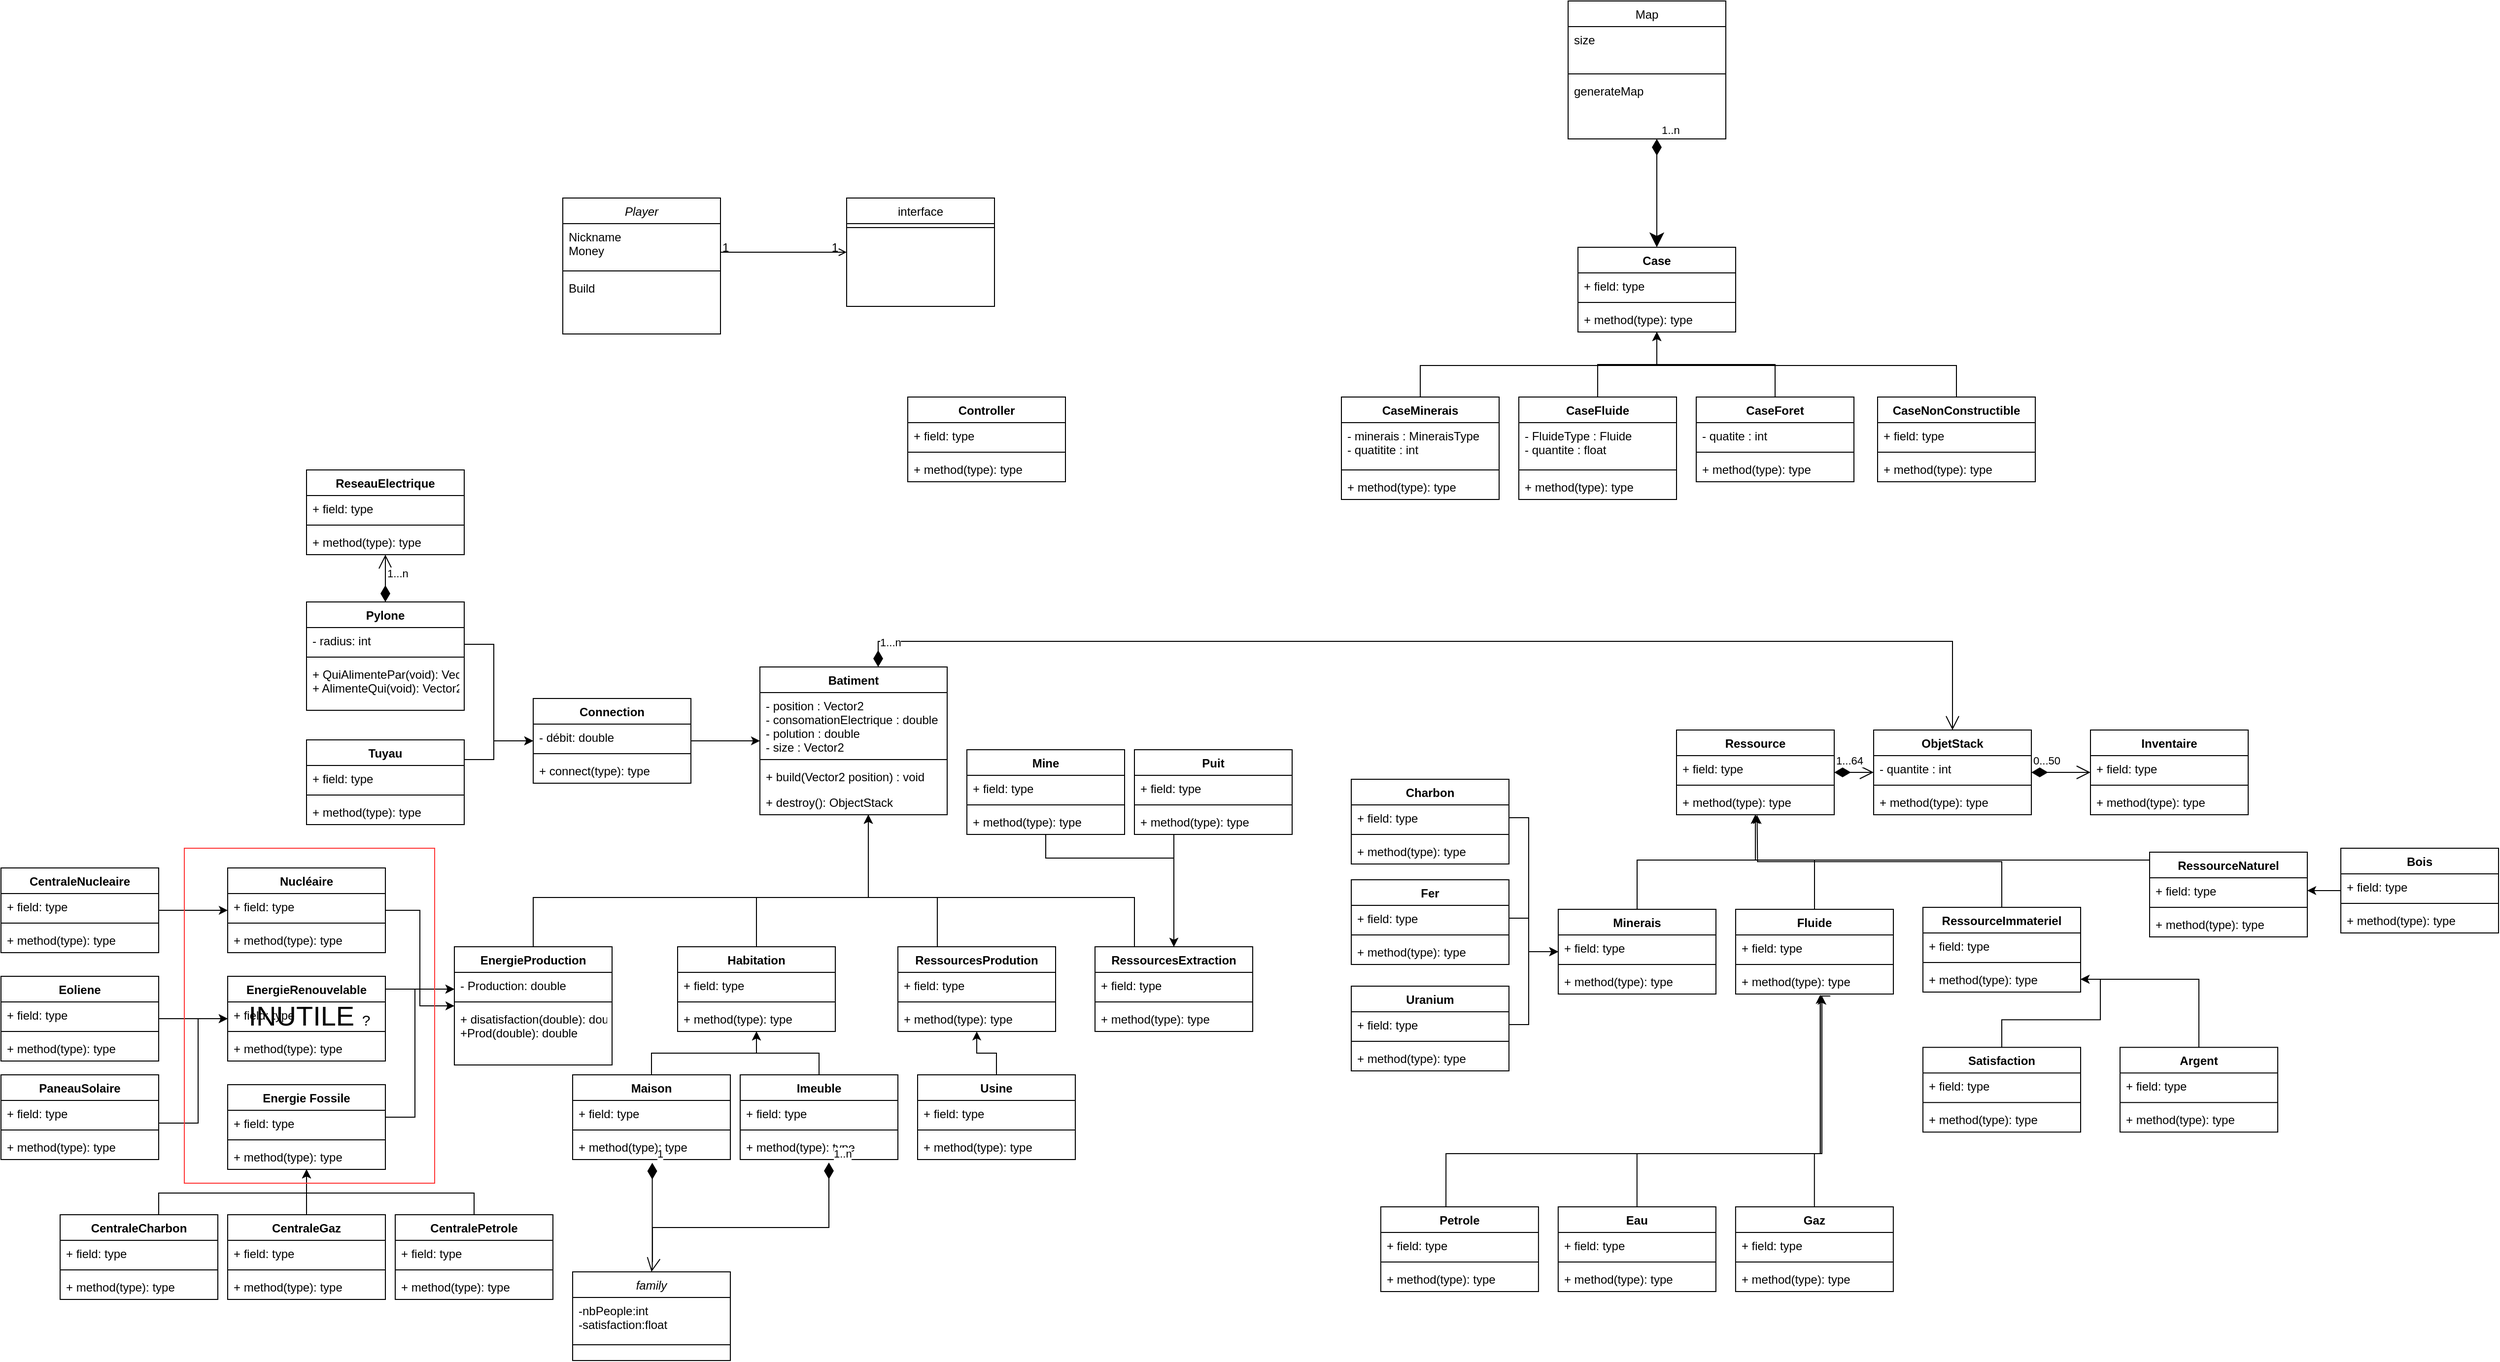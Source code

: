 <mxfile version="15.8.6" type="device" pages="5"><diagram id="C5RBs43oDa-KdzZeNtuy" name="Class Diagram"><mxGraphModel dx="3384" dy="2097" grid="1" gridSize="10" guides="1" tooltips="1" connect="1" arrows="1" fold="1" page="1" pageScale="1" pageWidth="827" pageHeight="1169" math="0" shadow="0"><root><mxCell id="WIyWlLk6GJQsqaUBKTNV-0"/><mxCell id="WIyWlLk6GJQsqaUBKTNV-1" parent="WIyWlLk6GJQsqaUBKTNV-0"/><mxCell id="zkfFHV4jXpPFQw0GAbJ--0" value="Player" style="swimlane;fontStyle=2;align=center;verticalAlign=top;childLayout=stackLayout;horizontal=1;startSize=26;horizontalStack=0;resizeParent=1;resizeLast=0;collapsible=1;marginBottom=0;rounded=0;shadow=0;strokeWidth=1;" parent="WIyWlLk6GJQsqaUBKTNV-1" vertex="1"><mxGeometry x="-930" y="-250" width="160" height="138" as="geometry"><mxRectangle x="230" y="140" width="160" height="26" as="alternateBounds"/></mxGeometry></mxCell><mxCell id="zkfFHV4jXpPFQw0GAbJ--1" value="Nickname&#10;Money&#10;&#10;" style="text;align=left;verticalAlign=top;spacingLeft=4;spacingRight=4;overflow=hidden;rotatable=0;points=[[0,0.5],[1,0.5]];portConstraint=eastwest;" parent="zkfFHV4jXpPFQw0GAbJ--0" vertex="1"><mxGeometry y="26" width="160" height="44" as="geometry"/></mxCell><mxCell id="zkfFHV4jXpPFQw0GAbJ--4" value="" style="line;html=1;strokeWidth=1;align=left;verticalAlign=middle;spacingTop=-1;spacingLeft=3;spacingRight=3;rotatable=0;labelPosition=right;points=[];portConstraint=eastwest;" parent="zkfFHV4jXpPFQw0GAbJ--0" vertex="1"><mxGeometry y="70" width="160" height="8" as="geometry"/></mxCell><mxCell id="zkfFHV4jXpPFQw0GAbJ--5" value="Build" style="text;align=left;verticalAlign=top;spacingLeft=4;spacingRight=4;overflow=hidden;rotatable=0;points=[[0,0.5],[1,0.5]];portConstraint=eastwest;" parent="zkfFHV4jXpPFQw0GAbJ--0" vertex="1"><mxGeometry y="78" width="160" height="26" as="geometry"/></mxCell><mxCell id="zkfFHV4jXpPFQw0GAbJ--13" value="Map" style="swimlane;fontStyle=0;align=center;verticalAlign=top;childLayout=stackLayout;horizontal=1;startSize=26;horizontalStack=0;resizeParent=1;resizeLast=0;collapsible=1;marginBottom=0;rounded=0;shadow=0;strokeWidth=1;" parent="WIyWlLk6GJQsqaUBKTNV-1" vertex="1"><mxGeometry x="90" y="-450" width="160" height="140" as="geometry"><mxRectangle x="340" y="380" width="170" height="26" as="alternateBounds"/></mxGeometry></mxCell><mxCell id="zkfFHV4jXpPFQw0GAbJ--14" value="size&#10;" style="text;align=left;verticalAlign=top;spacingLeft=4;spacingRight=4;overflow=hidden;rotatable=0;points=[[0,0.5],[1,0.5]];portConstraint=eastwest;" parent="zkfFHV4jXpPFQw0GAbJ--13" vertex="1"><mxGeometry y="26" width="160" height="44" as="geometry"/></mxCell><mxCell id="zkfFHV4jXpPFQw0GAbJ--15" value="" style="line;html=1;strokeWidth=1;align=left;verticalAlign=middle;spacingTop=-1;spacingLeft=3;spacingRight=3;rotatable=0;labelPosition=right;points=[];portConstraint=eastwest;" parent="zkfFHV4jXpPFQw0GAbJ--13" vertex="1"><mxGeometry y="70" width="160" height="8" as="geometry"/></mxCell><mxCell id="0mVOLsmfmmA4tBrFm9qN-1" value="generateMap" style="text;align=left;verticalAlign=top;spacingLeft=4;spacingRight=4;overflow=hidden;rotatable=0;points=[[0,0.5],[1,0.5]];portConstraint=eastwest;" parent="zkfFHV4jXpPFQw0GAbJ--13" vertex="1"><mxGeometry y="78" width="160" height="62" as="geometry"/></mxCell><mxCell id="zkfFHV4jXpPFQw0GAbJ--17" value="interface" style="swimlane;fontStyle=0;align=center;verticalAlign=top;childLayout=stackLayout;horizontal=1;startSize=26;horizontalStack=0;resizeParent=1;resizeLast=0;collapsible=1;marginBottom=0;rounded=0;shadow=0;strokeWidth=1;" parent="WIyWlLk6GJQsqaUBKTNV-1" vertex="1"><mxGeometry x="-642" y="-250" width="150" height="110" as="geometry"><mxRectangle x="550" y="140" width="160" height="26" as="alternateBounds"/></mxGeometry></mxCell><mxCell id="zkfFHV4jXpPFQw0GAbJ--23" value="" style="line;html=1;strokeWidth=1;align=left;verticalAlign=middle;spacingTop=-1;spacingLeft=3;spacingRight=3;rotatable=0;labelPosition=right;points=[];portConstraint=eastwest;" parent="zkfFHV4jXpPFQw0GAbJ--17" vertex="1"><mxGeometry y="26" width="150" height="8" as="geometry"/></mxCell><mxCell id="zkfFHV4jXpPFQw0GAbJ--26" value="" style="endArrow=open;shadow=0;strokeWidth=1;rounded=0;endFill=1;edgeStyle=elbowEdgeStyle;elbow=vertical;" parent="WIyWlLk6GJQsqaUBKTNV-1" source="zkfFHV4jXpPFQw0GAbJ--0" target="zkfFHV4jXpPFQw0GAbJ--17" edge="1"><mxGeometry x="0.5" y="41" relative="1" as="geometry"><mxPoint x="1164" y="72" as="sourcePoint"/><mxPoint x="1324" y="72" as="targetPoint"/><mxPoint x="-40" y="32" as="offset"/></mxGeometry></mxCell><mxCell id="zkfFHV4jXpPFQw0GAbJ--27" value="1" style="resizable=0;align=left;verticalAlign=bottom;labelBackgroundColor=none;fontSize=12;" parent="zkfFHV4jXpPFQw0GAbJ--26" connectable="0" vertex="1"><mxGeometry x="-1" relative="1" as="geometry"><mxPoint y="4" as="offset"/></mxGeometry></mxCell><mxCell id="zkfFHV4jXpPFQw0GAbJ--28" value="1" style="resizable=0;align=right;verticalAlign=bottom;labelBackgroundColor=none;fontSize=12;" parent="zkfFHV4jXpPFQw0GAbJ--26" connectable="0" vertex="1"><mxGeometry x="1" relative="1" as="geometry"><mxPoint x="-7" y="4" as="offset"/></mxGeometry></mxCell><mxCell id="UBP3uOaUvCjH92nppZtL-1" value="Batiment" style="swimlane;fontStyle=1;align=center;verticalAlign=top;childLayout=stackLayout;horizontal=1;startSize=26;horizontalStack=0;resizeParent=1;resizeParentMax=0;resizeLast=0;collapsible=1;marginBottom=0;" parent="WIyWlLk6GJQsqaUBKTNV-1" vertex="1"><mxGeometry x="-730" y="226" width="190" height="150" as="geometry"/></mxCell><mxCell id="UBP3uOaUvCjH92nppZtL-2" value="- position : Vector2&#10;- consomationElectrique : double&#10;- polution : double&#10;- size : Vector2&#10;" style="text;strokeColor=none;fillColor=none;align=left;verticalAlign=top;spacingLeft=4;spacingRight=4;overflow=hidden;rotatable=0;points=[[0,0.5],[1,0.5]];portConstraint=eastwest;" parent="UBP3uOaUvCjH92nppZtL-1" vertex="1"><mxGeometry y="26" width="190" height="64" as="geometry"/></mxCell><mxCell id="UBP3uOaUvCjH92nppZtL-3" value="" style="line;strokeWidth=1;fillColor=none;align=left;verticalAlign=middle;spacingTop=-1;spacingLeft=3;spacingRight=3;rotatable=0;labelPosition=right;points=[];portConstraint=eastwest;" parent="UBP3uOaUvCjH92nppZtL-1" vertex="1"><mxGeometry y="90" width="190" height="8" as="geometry"/></mxCell><mxCell id="UBP3uOaUvCjH92nppZtL-46" value="+ build(Vector2 position) : void " style="text;strokeColor=none;fillColor=none;align=left;verticalAlign=top;spacingLeft=4;spacingRight=4;overflow=hidden;rotatable=0;points=[[0,0.5],[1,0.5]];portConstraint=eastwest;" parent="UBP3uOaUvCjH92nppZtL-1" vertex="1"><mxGeometry y="98" width="190" height="26" as="geometry"/></mxCell><mxCell id="UBP3uOaUvCjH92nppZtL-4" value="+ destroy(): ObjectStack" style="text;strokeColor=none;fillColor=none;align=left;verticalAlign=top;spacingLeft=4;spacingRight=4;overflow=hidden;rotatable=0;points=[[0,0.5],[1,0.5]];portConstraint=eastwest;" parent="UBP3uOaUvCjH92nppZtL-1" vertex="1"><mxGeometry y="124" width="190" height="26" as="geometry"/></mxCell><mxCell id="UBP3uOaUvCjH92nppZtL-27" style="edgeStyle=orthogonalEdgeStyle;rounded=0;orthogonalLoop=1;jettySize=auto;html=1;" parent="WIyWlLk6GJQsqaUBKTNV-1" source="UBP3uOaUvCjH92nppZtL-22" target="UBP3uOaUvCjH92nppZtL-1" edge="1"><mxGeometry relative="1" as="geometry"><Array as="points"><mxPoint x="-960" y="460"/><mxPoint x="-620" y="460"/></Array></mxGeometry></mxCell><mxCell id="UBP3uOaUvCjH92nppZtL-22" value="EnergieProduction" style="swimlane;fontStyle=1;align=center;verticalAlign=top;childLayout=stackLayout;horizontal=1;startSize=26;horizontalStack=0;resizeParent=1;resizeParentMax=0;resizeLast=0;collapsible=1;marginBottom=0;" parent="WIyWlLk6GJQsqaUBKTNV-1" vertex="1"><mxGeometry x="-1040" y="510" width="160" height="120" as="geometry"/></mxCell><mxCell id="UBP3uOaUvCjH92nppZtL-23" value="- Production: double" style="text;strokeColor=none;fillColor=none;align=left;verticalAlign=top;spacingLeft=4;spacingRight=4;overflow=hidden;rotatable=0;points=[[0,0.5],[1,0.5]];portConstraint=eastwest;" parent="UBP3uOaUvCjH92nppZtL-22" vertex="1"><mxGeometry y="26" width="160" height="26" as="geometry"/></mxCell><mxCell id="UBP3uOaUvCjH92nppZtL-24" value="" style="line;strokeWidth=1;fillColor=none;align=left;verticalAlign=middle;spacingTop=-1;spacingLeft=3;spacingRight=3;rotatable=0;labelPosition=right;points=[];portConstraint=eastwest;" parent="UBP3uOaUvCjH92nppZtL-22" vertex="1"><mxGeometry y="52" width="160" height="8" as="geometry"/></mxCell><mxCell id="UBP3uOaUvCjH92nppZtL-25" value="+ disatisfaction(double): double&#10;+Prod(double): double" style="text;strokeColor=none;fillColor=none;align=left;verticalAlign=top;spacingLeft=4;spacingRight=4;overflow=hidden;rotatable=0;points=[[0,0.5],[1,0.5]];portConstraint=eastwest;" parent="UBP3uOaUvCjH92nppZtL-22" vertex="1"><mxGeometry y="60" width="160" height="60" as="geometry"/></mxCell><mxCell id="UBP3uOaUvCjH92nppZtL-32" style="edgeStyle=orthogonalEdgeStyle;rounded=0;orthogonalLoop=1;jettySize=auto;html=1;" parent="WIyWlLk6GJQsqaUBKTNV-1" source="UBP3uOaUvCjH92nppZtL-28" target="UBP3uOaUvCjH92nppZtL-1" edge="1"><mxGeometry relative="1" as="geometry"><Array as="points"><mxPoint x="-733" y="460"/><mxPoint x="-620" y="460"/></Array></mxGeometry></mxCell><mxCell id="UBP3uOaUvCjH92nppZtL-28" value="Habitation" style="swimlane;fontStyle=1;align=center;verticalAlign=top;childLayout=stackLayout;horizontal=1;startSize=26;horizontalStack=0;resizeParent=1;resizeParentMax=0;resizeLast=0;collapsible=1;marginBottom=0;" parent="WIyWlLk6GJQsqaUBKTNV-1" vertex="1"><mxGeometry x="-813.5" y="510" width="160" height="86" as="geometry"/></mxCell><mxCell id="UBP3uOaUvCjH92nppZtL-29" value="+ field: type" style="text;strokeColor=none;fillColor=none;align=left;verticalAlign=top;spacingLeft=4;spacingRight=4;overflow=hidden;rotatable=0;points=[[0,0.5],[1,0.5]];portConstraint=eastwest;" parent="UBP3uOaUvCjH92nppZtL-28" vertex="1"><mxGeometry y="26" width="160" height="26" as="geometry"/></mxCell><mxCell id="UBP3uOaUvCjH92nppZtL-30" value="" style="line;strokeWidth=1;fillColor=none;align=left;verticalAlign=middle;spacingTop=-1;spacingLeft=3;spacingRight=3;rotatable=0;labelPosition=right;points=[];portConstraint=eastwest;" parent="UBP3uOaUvCjH92nppZtL-28" vertex="1"><mxGeometry y="52" width="160" height="8" as="geometry"/></mxCell><mxCell id="UBP3uOaUvCjH92nppZtL-31" value="+ method(type): type" style="text;strokeColor=none;fillColor=none;align=left;verticalAlign=top;spacingLeft=4;spacingRight=4;overflow=hidden;rotatable=0;points=[[0,0.5],[1,0.5]];portConstraint=eastwest;" parent="UBP3uOaUvCjH92nppZtL-28" vertex="1"><mxGeometry y="60" width="160" height="26" as="geometry"/></mxCell><mxCell id="UBP3uOaUvCjH92nppZtL-37" style="edgeStyle=orthogonalEdgeStyle;rounded=0;orthogonalLoop=1;jettySize=auto;html=1;exitX=0.25;exitY=0;exitDx=0;exitDy=0;" parent="WIyWlLk6GJQsqaUBKTNV-1" source="UBP3uOaUvCjH92nppZtL-33" target="UBP3uOaUvCjH92nppZtL-1" edge="1"><mxGeometry relative="1" as="geometry"><Array as="points"><mxPoint x="-550" y="460"/><mxPoint x="-620" y="460"/></Array></mxGeometry></mxCell><mxCell id="UBP3uOaUvCjH92nppZtL-33" value="RessourcesProdution" style="swimlane;fontStyle=1;align=center;verticalAlign=top;childLayout=stackLayout;horizontal=1;startSize=26;horizontalStack=0;resizeParent=1;resizeParentMax=0;resizeLast=0;collapsible=1;marginBottom=0;" parent="WIyWlLk6GJQsqaUBKTNV-1" vertex="1"><mxGeometry x="-590" y="510" width="160" height="86" as="geometry"/></mxCell><mxCell id="UBP3uOaUvCjH92nppZtL-34" value="+ field: type" style="text;strokeColor=none;fillColor=none;align=left;verticalAlign=top;spacingLeft=4;spacingRight=4;overflow=hidden;rotatable=0;points=[[0,0.5],[1,0.5]];portConstraint=eastwest;" parent="UBP3uOaUvCjH92nppZtL-33" vertex="1"><mxGeometry y="26" width="160" height="26" as="geometry"/></mxCell><mxCell id="UBP3uOaUvCjH92nppZtL-35" value="" style="line;strokeWidth=1;fillColor=none;align=left;verticalAlign=middle;spacingTop=-1;spacingLeft=3;spacingRight=3;rotatable=0;labelPosition=right;points=[];portConstraint=eastwest;" parent="UBP3uOaUvCjH92nppZtL-33" vertex="1"><mxGeometry y="52" width="160" height="8" as="geometry"/></mxCell><mxCell id="UBP3uOaUvCjH92nppZtL-36" value="+ method(type): type" style="text;strokeColor=none;fillColor=none;align=left;verticalAlign=top;spacingLeft=4;spacingRight=4;overflow=hidden;rotatable=0;points=[[0,0.5],[1,0.5]];portConstraint=eastwest;" parent="UBP3uOaUvCjH92nppZtL-33" vertex="1"><mxGeometry y="60" width="160" height="26" as="geometry"/></mxCell><mxCell id="UBP3uOaUvCjH92nppZtL-44" style="edgeStyle=orthogonalEdgeStyle;rounded=0;orthogonalLoop=1;jettySize=auto;html=1;" parent="WIyWlLk6GJQsqaUBKTNV-1" source="UBP3uOaUvCjH92nppZtL-39" target="UBP3uOaUvCjH92nppZtL-1" edge="1"><mxGeometry relative="1" as="geometry"><Array as="points"><mxPoint x="-350" y="460"/><mxPoint x="-620" y="460"/></Array></mxGeometry></mxCell><mxCell id="UBP3uOaUvCjH92nppZtL-39" value="RessourcesExtraction" style="swimlane;fontStyle=1;align=center;verticalAlign=top;childLayout=stackLayout;horizontal=1;startSize=26;horizontalStack=0;resizeParent=1;resizeParentMax=0;resizeLast=0;collapsible=1;marginBottom=0;" parent="WIyWlLk6GJQsqaUBKTNV-1" vertex="1"><mxGeometry x="-390" y="510" width="160" height="86" as="geometry"/></mxCell><mxCell id="UBP3uOaUvCjH92nppZtL-40" value="+ field: type" style="text;strokeColor=none;fillColor=none;align=left;verticalAlign=top;spacingLeft=4;spacingRight=4;overflow=hidden;rotatable=0;points=[[0,0.5],[1,0.5]];portConstraint=eastwest;" parent="UBP3uOaUvCjH92nppZtL-39" vertex="1"><mxGeometry y="26" width="160" height="26" as="geometry"/></mxCell><mxCell id="UBP3uOaUvCjH92nppZtL-41" value="" style="line;strokeWidth=1;fillColor=none;align=left;verticalAlign=middle;spacingTop=-1;spacingLeft=3;spacingRight=3;rotatable=0;labelPosition=right;points=[];portConstraint=eastwest;" parent="UBP3uOaUvCjH92nppZtL-39" vertex="1"><mxGeometry y="52" width="160" height="8" as="geometry"/></mxCell><mxCell id="UBP3uOaUvCjH92nppZtL-42" value="+ method(type): type" style="text;strokeColor=none;fillColor=none;align=left;verticalAlign=top;spacingLeft=4;spacingRight=4;overflow=hidden;rotatable=0;points=[[0,0.5],[1,0.5]];portConstraint=eastwest;" parent="UBP3uOaUvCjH92nppZtL-39" vertex="1"><mxGeometry y="60" width="160" height="26" as="geometry"/></mxCell><mxCell id="UBP3uOaUvCjH92nppZtL-59" style="edgeStyle=orthogonalEdgeStyle;rounded=0;orthogonalLoop=1;jettySize=auto;html=1;exitX=0.75;exitY=0;exitDx=0;exitDy=0;" parent="WIyWlLk6GJQsqaUBKTNV-1" source="UBP3uOaUvCjH92nppZtL-47" target="UBP3uOaUvCjH92nppZtL-22" edge="1"><mxGeometry relative="1" as="geometry"><Array as="points"><mxPoint x="-1150" y="553"/></Array></mxGeometry></mxCell><mxCell id="UBP3uOaUvCjH92nppZtL-47" value="EnergieRenouvelable" style="swimlane;fontStyle=1;align=center;verticalAlign=top;childLayout=stackLayout;horizontal=1;startSize=26;horizontalStack=0;resizeParent=1;resizeParentMax=0;resizeLast=0;collapsible=1;marginBottom=0;" parent="WIyWlLk6GJQsqaUBKTNV-1" vertex="1"><mxGeometry x="-1270" y="540" width="160" height="86" as="geometry"/></mxCell><mxCell id="UBP3uOaUvCjH92nppZtL-48" value="+ field: type" style="text;strokeColor=none;fillColor=none;align=left;verticalAlign=top;spacingLeft=4;spacingRight=4;overflow=hidden;rotatable=0;points=[[0,0.5],[1,0.5]];portConstraint=eastwest;" parent="UBP3uOaUvCjH92nppZtL-47" vertex="1"><mxGeometry y="26" width="160" height="26" as="geometry"/></mxCell><mxCell id="UBP3uOaUvCjH92nppZtL-49" value="" style="line;strokeWidth=1;fillColor=none;align=left;verticalAlign=middle;spacingTop=-1;spacingLeft=3;spacingRight=3;rotatable=0;labelPosition=right;points=[];portConstraint=eastwest;" parent="UBP3uOaUvCjH92nppZtL-47" vertex="1"><mxGeometry y="52" width="160" height="8" as="geometry"/></mxCell><mxCell id="UBP3uOaUvCjH92nppZtL-50" value="+ method(type): type" style="text;strokeColor=none;fillColor=none;align=left;verticalAlign=top;spacingLeft=4;spacingRight=4;overflow=hidden;rotatable=0;points=[[0,0.5],[1,0.5]];portConstraint=eastwest;" parent="UBP3uOaUvCjH92nppZtL-47" vertex="1"><mxGeometry y="60" width="160" height="26" as="geometry"/></mxCell><mxCell id="UBP3uOaUvCjH92nppZtL-60" style="edgeStyle=orthogonalEdgeStyle;rounded=0;orthogonalLoop=1;jettySize=auto;html=1;" parent="WIyWlLk6GJQsqaUBKTNV-1" source="UBP3uOaUvCjH92nppZtL-51" target="UBP3uOaUvCjH92nppZtL-22" edge="1"><mxGeometry relative="1" as="geometry"><Array as="points"><mxPoint x="-1080" y="683"/><mxPoint x="-1080" y="553"/></Array></mxGeometry></mxCell><mxCell id="UBP3uOaUvCjH92nppZtL-51" value="Energie Fossile" style="swimlane;fontStyle=1;align=center;verticalAlign=top;childLayout=stackLayout;horizontal=1;startSize=26;horizontalStack=0;resizeParent=1;resizeParentMax=0;resizeLast=0;collapsible=1;marginBottom=0;" parent="WIyWlLk6GJQsqaUBKTNV-1" vertex="1"><mxGeometry x="-1270" y="650" width="160" height="86" as="geometry"/></mxCell><mxCell id="UBP3uOaUvCjH92nppZtL-52" value="+ field: type" style="text;strokeColor=none;fillColor=none;align=left;verticalAlign=top;spacingLeft=4;spacingRight=4;overflow=hidden;rotatable=0;points=[[0,0.5],[1,0.5]];portConstraint=eastwest;" parent="UBP3uOaUvCjH92nppZtL-51" vertex="1"><mxGeometry y="26" width="160" height="26" as="geometry"/></mxCell><mxCell id="UBP3uOaUvCjH92nppZtL-53" value="" style="line;strokeWidth=1;fillColor=none;align=left;verticalAlign=middle;spacingTop=-1;spacingLeft=3;spacingRight=3;rotatable=0;labelPosition=right;points=[];portConstraint=eastwest;" parent="UBP3uOaUvCjH92nppZtL-51" vertex="1"><mxGeometry y="52" width="160" height="8" as="geometry"/></mxCell><mxCell id="UBP3uOaUvCjH92nppZtL-54" value="+ method(type): type" style="text;strokeColor=none;fillColor=none;align=left;verticalAlign=top;spacingLeft=4;spacingRight=4;overflow=hidden;rotatable=0;points=[[0,0.5],[1,0.5]];portConstraint=eastwest;" parent="UBP3uOaUvCjH92nppZtL-51" vertex="1"><mxGeometry y="60" width="160" height="26" as="geometry"/></mxCell><mxCell id="UBP3uOaUvCjH92nppZtL-61" style="edgeStyle=orthogonalEdgeStyle;rounded=0;orthogonalLoop=1;jettySize=auto;html=1;" parent="WIyWlLk6GJQsqaUBKTNV-1" source="UBP3uOaUvCjH92nppZtL-55" target="UBP3uOaUvCjH92nppZtL-22" edge="1"><mxGeometry relative="1" as="geometry"/></mxCell><mxCell id="UBP3uOaUvCjH92nppZtL-55" value="Nucléaire" style="swimlane;fontStyle=1;align=center;verticalAlign=top;childLayout=stackLayout;horizontal=1;startSize=26;horizontalStack=0;resizeParent=1;resizeParentMax=0;resizeLast=0;collapsible=1;marginBottom=0;" parent="WIyWlLk6GJQsqaUBKTNV-1" vertex="1"><mxGeometry x="-1270" y="430" width="160" height="86" as="geometry"/></mxCell><mxCell id="UBP3uOaUvCjH92nppZtL-56" value="+ field: type" style="text;strokeColor=none;fillColor=none;align=left;verticalAlign=top;spacingLeft=4;spacingRight=4;overflow=hidden;rotatable=0;points=[[0,0.5],[1,0.5]];portConstraint=eastwest;" parent="UBP3uOaUvCjH92nppZtL-55" vertex="1"><mxGeometry y="26" width="160" height="26" as="geometry"/></mxCell><mxCell id="UBP3uOaUvCjH92nppZtL-57" value="" style="line;strokeWidth=1;fillColor=none;align=left;verticalAlign=middle;spacingTop=-1;spacingLeft=3;spacingRight=3;rotatable=0;labelPosition=right;points=[];portConstraint=eastwest;" parent="UBP3uOaUvCjH92nppZtL-55" vertex="1"><mxGeometry y="52" width="160" height="8" as="geometry"/></mxCell><mxCell id="UBP3uOaUvCjH92nppZtL-58" value="+ method(type): type" style="text;strokeColor=none;fillColor=none;align=left;verticalAlign=top;spacingLeft=4;spacingRight=4;overflow=hidden;rotatable=0;points=[[0,0.5],[1,0.5]];portConstraint=eastwest;" parent="UBP3uOaUvCjH92nppZtL-55" vertex="1"><mxGeometry y="60" width="160" height="26" as="geometry"/></mxCell><mxCell id="UBP3uOaUvCjH92nppZtL-63" value="CentraleNucleaire" style="swimlane;fontStyle=1;align=center;verticalAlign=top;childLayout=stackLayout;horizontal=1;startSize=26;horizontalStack=0;resizeParent=1;resizeParentMax=0;resizeLast=0;collapsible=1;marginBottom=0;" parent="WIyWlLk6GJQsqaUBKTNV-1" vertex="1"><mxGeometry x="-1500" y="430" width="160" height="86" as="geometry"/></mxCell><mxCell id="UBP3uOaUvCjH92nppZtL-64" value="+ field: type" style="text;strokeColor=none;fillColor=none;align=left;verticalAlign=top;spacingLeft=4;spacingRight=4;overflow=hidden;rotatable=0;points=[[0,0.5],[1,0.5]];portConstraint=eastwest;" parent="UBP3uOaUvCjH92nppZtL-63" vertex="1"><mxGeometry y="26" width="160" height="26" as="geometry"/></mxCell><mxCell id="UBP3uOaUvCjH92nppZtL-65" value="" style="line;strokeWidth=1;fillColor=none;align=left;verticalAlign=middle;spacingTop=-1;spacingLeft=3;spacingRight=3;rotatable=0;labelPosition=right;points=[];portConstraint=eastwest;" parent="UBP3uOaUvCjH92nppZtL-63" vertex="1"><mxGeometry y="52" width="160" height="8" as="geometry"/></mxCell><mxCell id="UBP3uOaUvCjH92nppZtL-66" value="+ method(type): type" style="text;strokeColor=none;fillColor=none;align=left;verticalAlign=top;spacingLeft=4;spacingRight=4;overflow=hidden;rotatable=0;points=[[0,0.5],[1,0.5]];portConstraint=eastwest;" parent="UBP3uOaUvCjH92nppZtL-63" vertex="1"><mxGeometry y="60" width="160" height="26" as="geometry"/></mxCell><mxCell id="UBP3uOaUvCjH92nppZtL-68" style="edgeStyle=orthogonalEdgeStyle;rounded=0;orthogonalLoop=1;jettySize=auto;html=1;" parent="WIyWlLk6GJQsqaUBKTNV-1" source="UBP3uOaUvCjH92nppZtL-64" target="UBP3uOaUvCjH92nppZtL-55" edge="1"><mxGeometry relative="1" as="geometry"><Array as="points"><mxPoint x="-1320" y="473"/><mxPoint x="-1320" y="473"/></Array></mxGeometry></mxCell><mxCell id="UBP3uOaUvCjH92nppZtL-70" value="Eoliene" style="swimlane;fontStyle=1;align=center;verticalAlign=top;childLayout=stackLayout;horizontal=1;startSize=26;horizontalStack=0;resizeParent=1;resizeParentMax=0;resizeLast=0;collapsible=1;marginBottom=0;" parent="WIyWlLk6GJQsqaUBKTNV-1" vertex="1"><mxGeometry x="-1500" y="540" width="160" height="86" as="geometry"/></mxCell><mxCell id="UBP3uOaUvCjH92nppZtL-71" value="+ field: type" style="text;strokeColor=none;fillColor=none;align=left;verticalAlign=top;spacingLeft=4;spacingRight=4;overflow=hidden;rotatable=0;points=[[0,0.5],[1,0.5]];portConstraint=eastwest;" parent="UBP3uOaUvCjH92nppZtL-70" vertex="1"><mxGeometry y="26" width="160" height="26" as="geometry"/></mxCell><mxCell id="UBP3uOaUvCjH92nppZtL-72" value="" style="line;strokeWidth=1;fillColor=none;align=left;verticalAlign=middle;spacingTop=-1;spacingLeft=3;spacingRight=3;rotatable=0;labelPosition=right;points=[];portConstraint=eastwest;" parent="UBP3uOaUvCjH92nppZtL-70" vertex="1"><mxGeometry y="52" width="160" height="8" as="geometry"/></mxCell><mxCell id="UBP3uOaUvCjH92nppZtL-73" value="+ method(type): type" style="text;strokeColor=none;fillColor=none;align=left;verticalAlign=top;spacingLeft=4;spacingRight=4;overflow=hidden;rotatable=0;points=[[0,0.5],[1,0.5]];portConstraint=eastwest;" parent="UBP3uOaUvCjH92nppZtL-70" vertex="1"><mxGeometry y="60" width="160" height="26" as="geometry"/></mxCell><mxCell id="UBP3uOaUvCjH92nppZtL-76" style="edgeStyle=orthogonalEdgeStyle;rounded=0;orthogonalLoop=1;jettySize=auto;html=1;" parent="WIyWlLk6GJQsqaUBKTNV-1" source="UBP3uOaUvCjH92nppZtL-71" target="UBP3uOaUvCjH92nppZtL-47" edge="1"><mxGeometry relative="1" as="geometry"><Array as="points"><mxPoint x="-1320" y="583"/><mxPoint x="-1320" y="583"/></Array></mxGeometry></mxCell><mxCell id="UBP3uOaUvCjH92nppZtL-77" value="PaneauSolaire" style="swimlane;fontStyle=1;align=center;verticalAlign=top;childLayout=stackLayout;horizontal=1;startSize=26;horizontalStack=0;resizeParent=1;resizeParentMax=0;resizeLast=0;collapsible=1;marginBottom=0;" parent="WIyWlLk6GJQsqaUBKTNV-1" vertex="1"><mxGeometry x="-1500" y="640" width="160" height="86" as="geometry"/></mxCell><mxCell id="UBP3uOaUvCjH92nppZtL-78" value="+ field: type" style="text;strokeColor=none;fillColor=none;align=left;verticalAlign=top;spacingLeft=4;spacingRight=4;overflow=hidden;rotatable=0;points=[[0,0.5],[1,0.5]];portConstraint=eastwest;" parent="UBP3uOaUvCjH92nppZtL-77" vertex="1"><mxGeometry y="26" width="160" height="26" as="geometry"/></mxCell><mxCell id="UBP3uOaUvCjH92nppZtL-79" value="" style="line;strokeWidth=1;fillColor=none;align=left;verticalAlign=middle;spacingTop=-1;spacingLeft=3;spacingRight=3;rotatable=0;labelPosition=right;points=[];portConstraint=eastwest;" parent="UBP3uOaUvCjH92nppZtL-77" vertex="1"><mxGeometry y="52" width="160" height="8" as="geometry"/></mxCell><mxCell id="UBP3uOaUvCjH92nppZtL-80" value="+ method(type): type" style="text;strokeColor=none;fillColor=none;align=left;verticalAlign=top;spacingLeft=4;spacingRight=4;overflow=hidden;rotatable=0;points=[[0,0.5],[1,0.5]];portConstraint=eastwest;" parent="UBP3uOaUvCjH92nppZtL-77" vertex="1"><mxGeometry y="60" width="160" height="26" as="geometry"/></mxCell><mxCell id="UBP3uOaUvCjH92nppZtL-81" style="edgeStyle=orthogonalEdgeStyle;rounded=0;orthogonalLoop=1;jettySize=auto;html=1;" parent="WIyWlLk6GJQsqaUBKTNV-1" source="UBP3uOaUvCjH92nppZtL-78" target="UBP3uOaUvCjH92nppZtL-47" edge="1"><mxGeometry relative="1" as="geometry"><Array as="points"><mxPoint x="-1300" y="689"/><mxPoint x="-1300" y="583"/></Array></mxGeometry></mxCell><mxCell id="UBP3uOaUvCjH92nppZtL-94" style="edgeStyle=orthogonalEdgeStyle;rounded=0;orthogonalLoop=1;jettySize=auto;html=1;" parent="WIyWlLk6GJQsqaUBKTNV-1" source="UBP3uOaUvCjH92nppZtL-82" target="UBP3uOaUvCjH92nppZtL-51" edge="1"><mxGeometry relative="1" as="geometry"><Array as="points"><mxPoint x="-1340" y="760"/><mxPoint x="-1190" y="760"/></Array></mxGeometry></mxCell><mxCell id="UBP3uOaUvCjH92nppZtL-82" value="CentraleCharbon" style="swimlane;fontStyle=1;align=center;verticalAlign=top;childLayout=stackLayout;horizontal=1;startSize=26;horizontalStack=0;resizeParent=1;resizeParentMax=0;resizeLast=0;collapsible=1;marginBottom=0;" parent="WIyWlLk6GJQsqaUBKTNV-1" vertex="1"><mxGeometry x="-1440" y="782" width="160" height="86" as="geometry"/></mxCell><mxCell id="UBP3uOaUvCjH92nppZtL-83" value="+ field: type" style="text;strokeColor=none;fillColor=none;align=left;verticalAlign=top;spacingLeft=4;spacingRight=4;overflow=hidden;rotatable=0;points=[[0,0.5],[1,0.5]];portConstraint=eastwest;" parent="UBP3uOaUvCjH92nppZtL-82" vertex="1"><mxGeometry y="26" width="160" height="26" as="geometry"/></mxCell><mxCell id="UBP3uOaUvCjH92nppZtL-84" value="" style="line;strokeWidth=1;fillColor=none;align=left;verticalAlign=middle;spacingTop=-1;spacingLeft=3;spacingRight=3;rotatable=0;labelPosition=right;points=[];portConstraint=eastwest;" parent="UBP3uOaUvCjH92nppZtL-82" vertex="1"><mxGeometry y="52" width="160" height="8" as="geometry"/></mxCell><mxCell id="UBP3uOaUvCjH92nppZtL-85" value="+ method(type): type" style="text;strokeColor=none;fillColor=none;align=left;verticalAlign=top;spacingLeft=4;spacingRight=4;overflow=hidden;rotatable=0;points=[[0,0.5],[1,0.5]];portConstraint=eastwest;" parent="UBP3uOaUvCjH92nppZtL-82" vertex="1"><mxGeometry y="60" width="160" height="26" as="geometry"/></mxCell><mxCell id="UBP3uOaUvCjH92nppZtL-95" style="edgeStyle=orthogonalEdgeStyle;rounded=0;orthogonalLoop=1;jettySize=auto;html=1;" parent="WIyWlLk6GJQsqaUBKTNV-1" source="UBP3uOaUvCjH92nppZtL-86" target="UBP3uOaUvCjH92nppZtL-51" edge="1"><mxGeometry relative="1" as="geometry"/></mxCell><mxCell id="UBP3uOaUvCjH92nppZtL-86" value="CentraleGaz" style="swimlane;fontStyle=1;align=center;verticalAlign=top;childLayout=stackLayout;horizontal=1;startSize=26;horizontalStack=0;resizeParent=1;resizeParentMax=0;resizeLast=0;collapsible=1;marginBottom=0;" parent="WIyWlLk6GJQsqaUBKTNV-1" vertex="1"><mxGeometry x="-1270" y="782" width="160" height="86" as="geometry"/></mxCell><mxCell id="UBP3uOaUvCjH92nppZtL-87" value="+ field: type" style="text;strokeColor=none;fillColor=none;align=left;verticalAlign=top;spacingLeft=4;spacingRight=4;overflow=hidden;rotatable=0;points=[[0,0.5],[1,0.5]];portConstraint=eastwest;" parent="UBP3uOaUvCjH92nppZtL-86" vertex="1"><mxGeometry y="26" width="160" height="26" as="geometry"/></mxCell><mxCell id="UBP3uOaUvCjH92nppZtL-88" value="" style="line;strokeWidth=1;fillColor=none;align=left;verticalAlign=middle;spacingTop=-1;spacingLeft=3;spacingRight=3;rotatable=0;labelPosition=right;points=[];portConstraint=eastwest;" parent="UBP3uOaUvCjH92nppZtL-86" vertex="1"><mxGeometry y="52" width="160" height="8" as="geometry"/></mxCell><mxCell id="UBP3uOaUvCjH92nppZtL-89" value="+ method(type): type" style="text;strokeColor=none;fillColor=none;align=left;verticalAlign=top;spacingLeft=4;spacingRight=4;overflow=hidden;rotatable=0;points=[[0,0.5],[1,0.5]];portConstraint=eastwest;" parent="UBP3uOaUvCjH92nppZtL-86" vertex="1"><mxGeometry y="60" width="160" height="26" as="geometry"/></mxCell><mxCell id="UBP3uOaUvCjH92nppZtL-96" style="edgeStyle=orthogonalEdgeStyle;rounded=0;orthogonalLoop=1;jettySize=auto;html=1;" parent="WIyWlLk6GJQsqaUBKTNV-1" source="UBP3uOaUvCjH92nppZtL-90" target="UBP3uOaUvCjH92nppZtL-51" edge="1"><mxGeometry relative="1" as="geometry"><Array as="points"><mxPoint x="-1020" y="760"/><mxPoint x="-1190" y="760"/></Array></mxGeometry></mxCell><mxCell id="UBP3uOaUvCjH92nppZtL-90" value="CentralePetrole" style="swimlane;fontStyle=1;align=center;verticalAlign=top;childLayout=stackLayout;horizontal=1;startSize=26;horizontalStack=0;resizeParent=1;resizeParentMax=0;resizeLast=0;collapsible=1;marginBottom=0;" parent="WIyWlLk6GJQsqaUBKTNV-1" vertex="1"><mxGeometry x="-1100" y="782" width="160" height="86" as="geometry"/></mxCell><mxCell id="UBP3uOaUvCjH92nppZtL-91" value="+ field: type" style="text;strokeColor=none;fillColor=none;align=left;verticalAlign=top;spacingLeft=4;spacingRight=4;overflow=hidden;rotatable=0;points=[[0,0.5],[1,0.5]];portConstraint=eastwest;" parent="UBP3uOaUvCjH92nppZtL-90" vertex="1"><mxGeometry y="26" width="160" height="26" as="geometry"/></mxCell><mxCell id="UBP3uOaUvCjH92nppZtL-92" value="" style="line;strokeWidth=1;fillColor=none;align=left;verticalAlign=middle;spacingTop=-1;spacingLeft=3;spacingRight=3;rotatable=0;labelPosition=right;points=[];portConstraint=eastwest;" parent="UBP3uOaUvCjH92nppZtL-90" vertex="1"><mxGeometry y="52" width="160" height="8" as="geometry"/></mxCell><mxCell id="UBP3uOaUvCjH92nppZtL-93" value="+ method(type): type" style="text;strokeColor=none;fillColor=none;align=left;verticalAlign=top;spacingLeft=4;spacingRight=4;overflow=hidden;rotatable=0;points=[[0,0.5],[1,0.5]];portConstraint=eastwest;" parent="UBP3uOaUvCjH92nppZtL-90" vertex="1"><mxGeometry y="60" width="160" height="26" as="geometry"/></mxCell><mxCell id="UBP3uOaUvCjH92nppZtL-101" style="edgeStyle=orthogonalEdgeStyle;rounded=0;orthogonalLoop=1;jettySize=auto;html=1;" parent="WIyWlLk6GJQsqaUBKTNV-1" source="UBP3uOaUvCjH92nppZtL-97" target="UBP3uOaUvCjH92nppZtL-28" edge="1"><mxGeometry relative="1" as="geometry"/></mxCell><mxCell id="UBP3uOaUvCjH92nppZtL-97" value="Maison" style="swimlane;fontStyle=1;align=center;verticalAlign=top;childLayout=stackLayout;horizontal=1;startSize=26;horizontalStack=0;resizeParent=1;resizeParentMax=0;resizeLast=0;collapsible=1;marginBottom=0;" parent="WIyWlLk6GJQsqaUBKTNV-1" vertex="1"><mxGeometry x="-920" y="640" width="160" height="86" as="geometry"/></mxCell><mxCell id="UBP3uOaUvCjH92nppZtL-98" value="+ field: type" style="text;strokeColor=none;fillColor=none;align=left;verticalAlign=top;spacingLeft=4;spacingRight=4;overflow=hidden;rotatable=0;points=[[0,0.5],[1,0.5]];portConstraint=eastwest;" parent="UBP3uOaUvCjH92nppZtL-97" vertex="1"><mxGeometry y="26" width="160" height="26" as="geometry"/></mxCell><mxCell id="UBP3uOaUvCjH92nppZtL-99" value="" style="line;strokeWidth=1;fillColor=none;align=left;verticalAlign=middle;spacingTop=-1;spacingLeft=3;spacingRight=3;rotatable=0;labelPosition=right;points=[];portConstraint=eastwest;" parent="UBP3uOaUvCjH92nppZtL-97" vertex="1"><mxGeometry y="52" width="160" height="8" as="geometry"/></mxCell><mxCell id="UBP3uOaUvCjH92nppZtL-100" value="+ method(type): type" style="text;strokeColor=none;fillColor=none;align=left;verticalAlign=top;spacingLeft=4;spacingRight=4;overflow=hidden;rotatable=0;points=[[0,0.5],[1,0.5]];portConstraint=eastwest;" parent="UBP3uOaUvCjH92nppZtL-97" vertex="1"><mxGeometry y="60" width="160" height="26" as="geometry"/></mxCell><mxCell id="UBP3uOaUvCjH92nppZtL-106" style="edgeStyle=orthogonalEdgeStyle;rounded=0;orthogonalLoop=1;jettySize=auto;html=1;" parent="WIyWlLk6GJQsqaUBKTNV-1" source="UBP3uOaUvCjH92nppZtL-102" target="UBP3uOaUvCjH92nppZtL-28" edge="1"><mxGeometry relative="1" as="geometry"/></mxCell><mxCell id="UBP3uOaUvCjH92nppZtL-102" value="Imeuble" style="swimlane;fontStyle=1;align=center;verticalAlign=top;childLayout=stackLayout;horizontal=1;startSize=26;horizontalStack=0;resizeParent=1;resizeParentMax=0;resizeLast=0;collapsible=1;marginBottom=0;" parent="WIyWlLk6GJQsqaUBKTNV-1" vertex="1"><mxGeometry x="-750" y="640" width="160" height="86" as="geometry"/></mxCell><mxCell id="UBP3uOaUvCjH92nppZtL-103" value="+ field: type" style="text;strokeColor=none;fillColor=none;align=left;verticalAlign=top;spacingLeft=4;spacingRight=4;overflow=hidden;rotatable=0;points=[[0,0.5],[1,0.5]];portConstraint=eastwest;" parent="UBP3uOaUvCjH92nppZtL-102" vertex="1"><mxGeometry y="26" width="160" height="26" as="geometry"/></mxCell><mxCell id="UBP3uOaUvCjH92nppZtL-104" value="" style="line;strokeWidth=1;fillColor=none;align=left;verticalAlign=middle;spacingTop=-1;spacingLeft=3;spacingRight=3;rotatable=0;labelPosition=right;points=[];portConstraint=eastwest;" parent="UBP3uOaUvCjH92nppZtL-102" vertex="1"><mxGeometry y="52" width="160" height="8" as="geometry"/></mxCell><mxCell id="UBP3uOaUvCjH92nppZtL-105" value="+ method(type): type" style="text;strokeColor=none;fillColor=none;align=left;verticalAlign=top;spacingLeft=4;spacingRight=4;overflow=hidden;rotatable=0;points=[[0,0.5],[1,0.5]];portConstraint=eastwest;" parent="UBP3uOaUvCjH92nppZtL-102" vertex="1"><mxGeometry y="60" width="160" height="26" as="geometry"/></mxCell><mxCell id="PXbpcSeMJPVN0PLpsTRz-0" value="Ressource" style="swimlane;fontStyle=1;align=center;verticalAlign=top;childLayout=stackLayout;horizontal=1;startSize=26;horizontalStack=0;resizeParent=1;resizeParentMax=0;resizeLast=0;collapsible=1;marginBottom=0;" parent="WIyWlLk6GJQsqaUBKTNV-1" vertex="1"><mxGeometry x="200" y="290" width="160" height="86" as="geometry"><mxRectangle x="410" y="100" width="90" height="26" as="alternateBounds"/></mxGeometry></mxCell><mxCell id="PXbpcSeMJPVN0PLpsTRz-1" value="+ field: type" style="text;strokeColor=none;fillColor=none;align=left;verticalAlign=top;spacingLeft=4;spacingRight=4;overflow=hidden;rotatable=0;points=[[0,0.5],[1,0.5]];portConstraint=eastwest;" parent="PXbpcSeMJPVN0PLpsTRz-0" vertex="1"><mxGeometry y="26" width="160" height="26" as="geometry"/></mxCell><mxCell id="PXbpcSeMJPVN0PLpsTRz-2" value="" style="line;strokeWidth=1;fillColor=none;align=left;verticalAlign=middle;spacingTop=-1;spacingLeft=3;spacingRight=3;rotatable=0;labelPosition=right;points=[];portConstraint=eastwest;" parent="PXbpcSeMJPVN0PLpsTRz-0" vertex="1"><mxGeometry y="52" width="160" height="8" as="geometry"/></mxCell><mxCell id="PXbpcSeMJPVN0PLpsTRz-3" value="+ method(type): type" style="text;strokeColor=none;fillColor=none;align=left;verticalAlign=top;spacingLeft=4;spacingRight=4;overflow=hidden;rotatable=0;points=[[0,0.5],[1,0.5]];portConstraint=eastwest;" parent="PXbpcSeMJPVN0PLpsTRz-0" vertex="1"><mxGeometry y="60" width="160" height="26" as="geometry"/></mxCell><mxCell id="PXbpcSeMJPVN0PLpsTRz-16" style="edgeStyle=orthogonalEdgeStyle;rounded=0;orthogonalLoop=1;jettySize=auto;html=1;" parent="WIyWlLk6GJQsqaUBKTNV-1" source="PXbpcSeMJPVN0PLpsTRz-4" target="PXbpcSeMJPVN0PLpsTRz-0" edge="1"><mxGeometry relative="1" as="geometry"><Array as="points"><mxPoint x="160" y="422"/><mxPoint x="280" y="422"/></Array></mxGeometry></mxCell><mxCell id="PXbpcSeMJPVN0PLpsTRz-4" value="Minerais" style="swimlane;fontStyle=1;align=center;verticalAlign=top;childLayout=stackLayout;horizontal=1;startSize=26;horizontalStack=0;resizeParent=1;resizeParentMax=0;resizeLast=0;collapsible=1;marginBottom=0;" parent="WIyWlLk6GJQsqaUBKTNV-1" vertex="1"><mxGeometry x="80" y="472" width="160" height="86" as="geometry"/></mxCell><mxCell id="PXbpcSeMJPVN0PLpsTRz-5" value="+ field: type" style="text;strokeColor=none;fillColor=none;align=left;verticalAlign=top;spacingLeft=4;spacingRight=4;overflow=hidden;rotatable=0;points=[[0,0.5],[1,0.5]];portConstraint=eastwest;" parent="PXbpcSeMJPVN0PLpsTRz-4" vertex="1"><mxGeometry y="26" width="160" height="26" as="geometry"/></mxCell><mxCell id="PXbpcSeMJPVN0PLpsTRz-6" value="" style="line;strokeWidth=1;fillColor=none;align=left;verticalAlign=middle;spacingTop=-1;spacingLeft=3;spacingRight=3;rotatable=0;labelPosition=right;points=[];portConstraint=eastwest;" parent="PXbpcSeMJPVN0PLpsTRz-4" vertex="1"><mxGeometry y="52" width="160" height="8" as="geometry"/></mxCell><mxCell id="PXbpcSeMJPVN0PLpsTRz-7" value="+ method(type): type" style="text;strokeColor=none;fillColor=none;align=left;verticalAlign=top;spacingLeft=4;spacingRight=4;overflow=hidden;rotatable=0;points=[[0,0.5],[1,0.5]];portConstraint=eastwest;" parent="PXbpcSeMJPVN0PLpsTRz-4" vertex="1"><mxGeometry y="60" width="160" height="26" as="geometry"/></mxCell><mxCell id="PXbpcSeMJPVN0PLpsTRz-17" style="edgeStyle=orthogonalEdgeStyle;rounded=0;orthogonalLoop=1;jettySize=auto;html=1;" parent="WIyWlLk6GJQsqaUBKTNV-1" source="PXbpcSeMJPVN0PLpsTRz-8" target="PXbpcSeMJPVN0PLpsTRz-0" edge="1"><mxGeometry relative="1" as="geometry"><Array as="points"><mxPoint x="340" y="422"/><mxPoint x="280" y="422"/></Array></mxGeometry></mxCell><mxCell id="PXbpcSeMJPVN0PLpsTRz-8" value="Fluide" style="swimlane;fontStyle=1;align=center;verticalAlign=top;childLayout=stackLayout;horizontal=1;startSize=26;horizontalStack=0;resizeParent=1;resizeParentMax=0;resizeLast=0;collapsible=1;marginBottom=0;" parent="WIyWlLk6GJQsqaUBKTNV-1" vertex="1"><mxGeometry x="260" y="472" width="160" height="86" as="geometry"/></mxCell><mxCell id="PXbpcSeMJPVN0PLpsTRz-9" value="+ field: type" style="text;strokeColor=none;fillColor=none;align=left;verticalAlign=top;spacingLeft=4;spacingRight=4;overflow=hidden;rotatable=0;points=[[0,0.5],[1,0.5]];portConstraint=eastwest;" parent="PXbpcSeMJPVN0PLpsTRz-8" vertex="1"><mxGeometry y="26" width="160" height="26" as="geometry"/></mxCell><mxCell id="PXbpcSeMJPVN0PLpsTRz-10" value="" style="line;strokeWidth=1;fillColor=none;align=left;verticalAlign=middle;spacingTop=-1;spacingLeft=3;spacingRight=3;rotatable=0;labelPosition=right;points=[];portConstraint=eastwest;" parent="PXbpcSeMJPVN0PLpsTRz-8" vertex="1"><mxGeometry y="52" width="160" height="8" as="geometry"/></mxCell><mxCell id="PXbpcSeMJPVN0PLpsTRz-11" value="+ method(type): type" style="text;strokeColor=none;fillColor=none;align=left;verticalAlign=top;spacingLeft=4;spacingRight=4;overflow=hidden;rotatable=0;points=[[0,0.5],[1,0.5]];portConstraint=eastwest;" parent="PXbpcSeMJPVN0PLpsTRz-8" vertex="1"><mxGeometry y="60" width="160" height="26" as="geometry"/></mxCell><mxCell id="PXbpcSeMJPVN0PLpsTRz-18" style="edgeStyle=orthogonalEdgeStyle;rounded=0;orthogonalLoop=1;jettySize=auto;html=1;" parent="WIyWlLk6GJQsqaUBKTNV-1" source="PXbpcSeMJPVN0PLpsTRz-12" target="PXbpcSeMJPVN0PLpsTRz-0" edge="1"><mxGeometry relative="1" as="geometry"><Array as="points"><mxPoint x="280" y="422"/></Array></mxGeometry></mxCell><mxCell id="PXbpcSeMJPVN0PLpsTRz-12" value="RessourceNaturel" style="swimlane;fontStyle=1;align=center;verticalAlign=top;childLayout=stackLayout;horizontal=1;startSize=26;horizontalStack=0;resizeParent=1;resizeParentMax=0;resizeLast=0;collapsible=1;marginBottom=0;" parent="WIyWlLk6GJQsqaUBKTNV-1" vertex="1"><mxGeometry x="680" y="414" width="160" height="86" as="geometry"/></mxCell><mxCell id="PXbpcSeMJPVN0PLpsTRz-13" value="+ field: type" style="text;strokeColor=none;fillColor=none;align=left;verticalAlign=top;spacingLeft=4;spacingRight=4;overflow=hidden;rotatable=0;points=[[0,0.5],[1,0.5]];portConstraint=eastwest;" parent="PXbpcSeMJPVN0PLpsTRz-12" vertex="1"><mxGeometry y="26" width="160" height="26" as="geometry"/></mxCell><mxCell id="PXbpcSeMJPVN0PLpsTRz-14" value="" style="line;strokeWidth=1;fillColor=none;align=left;verticalAlign=middle;spacingTop=-1;spacingLeft=3;spacingRight=3;rotatable=0;labelPosition=right;points=[];portConstraint=eastwest;" parent="PXbpcSeMJPVN0PLpsTRz-12" vertex="1"><mxGeometry y="52" width="160" height="8" as="geometry"/></mxCell><mxCell id="PXbpcSeMJPVN0PLpsTRz-15" value="+ method(type): type" style="text;strokeColor=none;fillColor=none;align=left;verticalAlign=top;spacingLeft=4;spacingRight=4;overflow=hidden;rotatable=0;points=[[0,0.5],[1,0.5]];portConstraint=eastwest;" parent="PXbpcSeMJPVN0PLpsTRz-12" vertex="1"><mxGeometry y="60" width="160" height="26" as="geometry"/></mxCell><mxCell id="PXbpcSeMJPVN0PLpsTRz-19" value="Charbon" style="swimlane;fontStyle=1;align=center;verticalAlign=top;childLayout=stackLayout;horizontal=1;startSize=26;horizontalStack=0;resizeParent=1;resizeParentMax=0;resizeLast=0;collapsible=1;marginBottom=0;" parent="WIyWlLk6GJQsqaUBKTNV-1" vertex="1"><mxGeometry x="-130" y="340" width="160" height="86" as="geometry"/></mxCell><mxCell id="PXbpcSeMJPVN0PLpsTRz-20" value="+ field: type" style="text;strokeColor=none;fillColor=none;align=left;verticalAlign=top;spacingLeft=4;spacingRight=4;overflow=hidden;rotatable=0;points=[[0,0.5],[1,0.5]];portConstraint=eastwest;" parent="PXbpcSeMJPVN0PLpsTRz-19" vertex="1"><mxGeometry y="26" width="160" height="26" as="geometry"/></mxCell><mxCell id="PXbpcSeMJPVN0PLpsTRz-21" value="" style="line;strokeWidth=1;fillColor=none;align=left;verticalAlign=middle;spacingTop=-1;spacingLeft=3;spacingRight=3;rotatable=0;labelPosition=right;points=[];portConstraint=eastwest;" parent="PXbpcSeMJPVN0PLpsTRz-19" vertex="1"><mxGeometry y="52" width="160" height="8" as="geometry"/></mxCell><mxCell id="PXbpcSeMJPVN0PLpsTRz-22" value="+ method(type): type" style="text;strokeColor=none;fillColor=none;align=left;verticalAlign=top;spacingLeft=4;spacingRight=4;overflow=hidden;rotatable=0;points=[[0,0.5],[1,0.5]];portConstraint=eastwest;" parent="PXbpcSeMJPVN0PLpsTRz-19" vertex="1"><mxGeometry y="60" width="160" height="26" as="geometry"/></mxCell><mxCell id="PXbpcSeMJPVN0PLpsTRz-23" style="edgeStyle=orthogonalEdgeStyle;rounded=0;orthogonalLoop=1;jettySize=auto;html=1;" parent="WIyWlLk6GJQsqaUBKTNV-1" source="PXbpcSeMJPVN0PLpsTRz-20" target="PXbpcSeMJPVN0PLpsTRz-4" edge="1"><mxGeometry relative="1" as="geometry"><Array as="points"><mxPoint x="50" y="379"/><mxPoint x="50" y="515"/></Array></mxGeometry></mxCell><mxCell id="PXbpcSeMJPVN0PLpsTRz-24" value="Fer" style="swimlane;fontStyle=1;align=center;verticalAlign=top;childLayout=stackLayout;horizontal=1;startSize=26;horizontalStack=0;resizeParent=1;resizeParentMax=0;resizeLast=0;collapsible=1;marginBottom=0;" parent="WIyWlLk6GJQsqaUBKTNV-1" vertex="1"><mxGeometry x="-130" y="442" width="160" height="86" as="geometry"/></mxCell><mxCell id="PXbpcSeMJPVN0PLpsTRz-25" value="+ field: type" style="text;strokeColor=none;fillColor=none;align=left;verticalAlign=top;spacingLeft=4;spacingRight=4;overflow=hidden;rotatable=0;points=[[0,0.5],[1,0.5]];portConstraint=eastwest;" parent="PXbpcSeMJPVN0PLpsTRz-24" vertex="1"><mxGeometry y="26" width="160" height="26" as="geometry"/></mxCell><mxCell id="PXbpcSeMJPVN0PLpsTRz-26" value="" style="line;strokeWidth=1;fillColor=none;align=left;verticalAlign=middle;spacingTop=-1;spacingLeft=3;spacingRight=3;rotatable=0;labelPosition=right;points=[];portConstraint=eastwest;" parent="PXbpcSeMJPVN0PLpsTRz-24" vertex="1"><mxGeometry y="52" width="160" height="8" as="geometry"/></mxCell><mxCell id="PXbpcSeMJPVN0PLpsTRz-27" value="+ method(type): type" style="text;strokeColor=none;fillColor=none;align=left;verticalAlign=top;spacingLeft=4;spacingRight=4;overflow=hidden;rotatable=0;points=[[0,0.5],[1,0.5]];portConstraint=eastwest;" parent="PXbpcSeMJPVN0PLpsTRz-24" vertex="1"><mxGeometry y="60" width="160" height="26" as="geometry"/></mxCell><mxCell id="PXbpcSeMJPVN0PLpsTRz-28" style="edgeStyle=orthogonalEdgeStyle;rounded=0;orthogonalLoop=1;jettySize=auto;html=1;" parent="WIyWlLk6GJQsqaUBKTNV-1" source="PXbpcSeMJPVN0PLpsTRz-25" target="PXbpcSeMJPVN0PLpsTRz-4" edge="1"><mxGeometry relative="1" as="geometry"><Array as="points"><mxPoint x="50" y="481"/><mxPoint x="50" y="515"/></Array></mxGeometry></mxCell><mxCell id="PXbpcSeMJPVN0PLpsTRz-29" value="Uranium" style="swimlane;fontStyle=1;align=center;verticalAlign=top;childLayout=stackLayout;horizontal=1;startSize=26;horizontalStack=0;resizeParent=1;resizeParentMax=0;resizeLast=0;collapsible=1;marginBottom=0;" parent="WIyWlLk6GJQsqaUBKTNV-1" vertex="1"><mxGeometry x="-130" y="550" width="160" height="86" as="geometry"/></mxCell><mxCell id="PXbpcSeMJPVN0PLpsTRz-30" value="+ field: type" style="text;strokeColor=none;fillColor=none;align=left;verticalAlign=top;spacingLeft=4;spacingRight=4;overflow=hidden;rotatable=0;points=[[0,0.5],[1,0.5]];portConstraint=eastwest;" parent="PXbpcSeMJPVN0PLpsTRz-29" vertex="1"><mxGeometry y="26" width="160" height="26" as="geometry"/></mxCell><mxCell id="PXbpcSeMJPVN0PLpsTRz-31" value="" style="line;strokeWidth=1;fillColor=none;align=left;verticalAlign=middle;spacingTop=-1;spacingLeft=3;spacingRight=3;rotatable=0;labelPosition=right;points=[];portConstraint=eastwest;" parent="PXbpcSeMJPVN0PLpsTRz-29" vertex="1"><mxGeometry y="52" width="160" height="8" as="geometry"/></mxCell><mxCell id="PXbpcSeMJPVN0PLpsTRz-32" value="+ method(type): type" style="text;strokeColor=none;fillColor=none;align=left;verticalAlign=top;spacingLeft=4;spacingRight=4;overflow=hidden;rotatable=0;points=[[0,0.5],[1,0.5]];portConstraint=eastwest;" parent="PXbpcSeMJPVN0PLpsTRz-29" vertex="1"><mxGeometry y="60" width="160" height="26" as="geometry"/></mxCell><mxCell id="PXbpcSeMJPVN0PLpsTRz-33" style="edgeStyle=orthogonalEdgeStyle;rounded=0;orthogonalLoop=1;jettySize=auto;html=1;" parent="WIyWlLk6GJQsqaUBKTNV-1" source="PXbpcSeMJPVN0PLpsTRz-30" target="PXbpcSeMJPVN0PLpsTRz-4" edge="1"><mxGeometry relative="1" as="geometry"><Array as="points"><mxPoint x="50" y="589"/><mxPoint x="50" y="515"/></Array></mxGeometry></mxCell><mxCell id="PXbpcSeMJPVN0PLpsTRz-44" style="edgeStyle=orthogonalEdgeStyle;rounded=0;orthogonalLoop=1;jettySize=auto;html=1;entryX=0.563;entryY=1.077;entryDx=0;entryDy=0;entryPerimeter=0;endArrow=none;endFill=0;" parent="WIyWlLk6GJQsqaUBKTNV-1" edge="1"><mxGeometry relative="1" as="geometry"><mxPoint x="-33.941" y="774" as="sourcePoint"/><mxPoint x="356.08" y="560.002" as="targetPoint"/><Array as="points"><mxPoint x="-34" y="720"/><mxPoint x="346" y="720"/><mxPoint x="346" y="560"/></Array></mxGeometry></mxCell><mxCell id="PXbpcSeMJPVN0PLpsTRz-34" value="Petrole" style="swimlane;fontStyle=1;align=center;verticalAlign=top;childLayout=stackLayout;horizontal=1;startSize=26;horizontalStack=0;resizeParent=1;resizeParentMax=0;resizeLast=0;collapsible=1;marginBottom=0;" parent="WIyWlLk6GJQsqaUBKTNV-1" vertex="1"><mxGeometry x="-100.06" y="774" width="160" height="86" as="geometry"/></mxCell><mxCell id="PXbpcSeMJPVN0PLpsTRz-35" value="+ field: type" style="text;strokeColor=none;fillColor=none;align=left;verticalAlign=top;spacingLeft=4;spacingRight=4;overflow=hidden;rotatable=0;points=[[0,0.5],[1,0.5]];portConstraint=eastwest;" parent="PXbpcSeMJPVN0PLpsTRz-34" vertex="1"><mxGeometry y="26" width="160" height="26" as="geometry"/></mxCell><mxCell id="PXbpcSeMJPVN0PLpsTRz-36" value="" style="line;strokeWidth=1;fillColor=none;align=left;verticalAlign=middle;spacingTop=-1;spacingLeft=3;spacingRight=3;rotatable=0;labelPosition=right;points=[];portConstraint=eastwest;" parent="PXbpcSeMJPVN0PLpsTRz-34" vertex="1"><mxGeometry y="52" width="160" height="8" as="geometry"/></mxCell><mxCell id="PXbpcSeMJPVN0PLpsTRz-37" value="+ method(type): type" style="text;strokeColor=none;fillColor=none;align=left;verticalAlign=top;spacingLeft=4;spacingRight=4;overflow=hidden;rotatable=0;points=[[0,0.5],[1,0.5]];portConstraint=eastwest;" parent="PXbpcSeMJPVN0PLpsTRz-34" vertex="1"><mxGeometry y="60" width="160" height="26" as="geometry"/></mxCell><mxCell id="PXbpcSeMJPVN0PLpsTRz-50" style="edgeStyle=orthogonalEdgeStyle;rounded=0;orthogonalLoop=1;jettySize=auto;html=1;entryX=0.536;entryY=1.034;entryDx=0;entryDy=0;entryPerimeter=0;" parent="WIyWlLk6GJQsqaUBKTNV-1" source="PXbpcSeMJPVN0PLpsTRz-39" target="PXbpcSeMJPVN0PLpsTRz-11" edge="1"><mxGeometry relative="1" as="geometry"><mxPoint x="210" y="670" as="targetPoint"/><Array as="points"><mxPoint x="160" y="720"/><mxPoint x="346" y="720"/></Array></mxGeometry></mxCell><mxCell id="PXbpcSeMJPVN0PLpsTRz-39" value="Eau" style="swimlane;fontStyle=1;align=center;verticalAlign=top;childLayout=stackLayout;horizontal=1;startSize=26;horizontalStack=0;resizeParent=1;resizeParentMax=0;resizeLast=0;collapsible=1;marginBottom=0;" parent="WIyWlLk6GJQsqaUBKTNV-1" vertex="1"><mxGeometry x="79.94" y="774" width="160" height="86" as="geometry"/></mxCell><mxCell id="PXbpcSeMJPVN0PLpsTRz-40" value="+ field: type" style="text;strokeColor=none;fillColor=none;align=left;verticalAlign=top;spacingLeft=4;spacingRight=4;overflow=hidden;rotatable=0;points=[[0,0.5],[1,0.5]];portConstraint=eastwest;" parent="PXbpcSeMJPVN0PLpsTRz-39" vertex="1"><mxGeometry y="26" width="160" height="26" as="geometry"/></mxCell><mxCell id="PXbpcSeMJPVN0PLpsTRz-41" value="" style="line;strokeWidth=1;fillColor=none;align=left;verticalAlign=middle;spacingTop=-1;spacingLeft=3;spacingRight=3;rotatable=0;labelPosition=right;points=[];portConstraint=eastwest;" parent="PXbpcSeMJPVN0PLpsTRz-39" vertex="1"><mxGeometry y="52" width="160" height="8" as="geometry"/></mxCell><mxCell id="PXbpcSeMJPVN0PLpsTRz-42" value="+ method(type): type" style="text;strokeColor=none;fillColor=none;align=left;verticalAlign=top;spacingLeft=4;spacingRight=4;overflow=hidden;rotatable=0;points=[[0,0.5],[1,0.5]];portConstraint=eastwest;" parent="PXbpcSeMJPVN0PLpsTRz-39" vertex="1"><mxGeometry y="60" width="160" height="26" as="geometry"/></mxCell><mxCell id="PXbpcSeMJPVN0PLpsTRz-49" style="edgeStyle=orthogonalEdgeStyle;rounded=0;orthogonalLoop=1;jettySize=auto;html=1;entryX=0.547;entryY=1.07;entryDx=0;entryDy=0;entryPerimeter=0;" parent="WIyWlLk6GJQsqaUBKTNV-1" source="PXbpcSeMJPVN0PLpsTRz-45" target="PXbpcSeMJPVN0PLpsTRz-11" edge="1"><mxGeometry relative="1" as="geometry"><Array as="points"><mxPoint x="340" y="720"/><mxPoint x="348" y="720"/></Array><mxPoint x="210" y="680" as="targetPoint"/></mxGeometry></mxCell><mxCell id="PXbpcSeMJPVN0PLpsTRz-45" value="Gaz" style="swimlane;fontStyle=1;align=center;verticalAlign=top;childLayout=stackLayout;horizontal=1;startSize=26;horizontalStack=0;resizeParent=1;resizeParentMax=0;resizeLast=0;collapsible=1;marginBottom=0;" parent="WIyWlLk6GJQsqaUBKTNV-1" vertex="1"><mxGeometry x="259.94" y="774" width="160" height="86" as="geometry"/></mxCell><mxCell id="PXbpcSeMJPVN0PLpsTRz-46" value="+ field: type" style="text;strokeColor=none;fillColor=none;align=left;verticalAlign=top;spacingLeft=4;spacingRight=4;overflow=hidden;rotatable=0;points=[[0,0.5],[1,0.5]];portConstraint=eastwest;" parent="PXbpcSeMJPVN0PLpsTRz-45" vertex="1"><mxGeometry y="26" width="160" height="26" as="geometry"/></mxCell><mxCell id="PXbpcSeMJPVN0PLpsTRz-47" value="" style="line;strokeWidth=1;fillColor=none;align=left;verticalAlign=middle;spacingTop=-1;spacingLeft=3;spacingRight=3;rotatable=0;labelPosition=right;points=[];portConstraint=eastwest;" parent="PXbpcSeMJPVN0PLpsTRz-45" vertex="1"><mxGeometry y="52" width="160" height="8" as="geometry"/></mxCell><mxCell id="PXbpcSeMJPVN0PLpsTRz-48" value="+ method(type): type" style="text;strokeColor=none;fillColor=none;align=left;verticalAlign=top;spacingLeft=4;spacingRight=4;overflow=hidden;rotatable=0;points=[[0,0.5],[1,0.5]];portConstraint=eastwest;" parent="PXbpcSeMJPVN0PLpsTRz-45" vertex="1"><mxGeometry y="60" width="160" height="26" as="geometry"/></mxCell><mxCell id="PXbpcSeMJPVN0PLpsTRz-55" style="edgeStyle=orthogonalEdgeStyle;rounded=0;orthogonalLoop=1;jettySize=auto;html=1;entryX=1;entryY=0.5;entryDx=0;entryDy=0;" parent="WIyWlLk6GJQsqaUBKTNV-1" source="PXbpcSeMJPVN0PLpsTRz-51" target="PXbpcSeMJPVN0PLpsTRz-13" edge="1"><mxGeometry relative="1" as="geometry"/></mxCell><mxCell id="PXbpcSeMJPVN0PLpsTRz-51" value="Bois" style="swimlane;fontStyle=1;align=center;verticalAlign=top;childLayout=stackLayout;horizontal=1;startSize=26;horizontalStack=0;resizeParent=1;resizeParentMax=0;resizeLast=0;collapsible=1;marginBottom=0;" parent="WIyWlLk6GJQsqaUBKTNV-1" vertex="1"><mxGeometry x="874" y="410" width="160" height="86" as="geometry"/></mxCell><mxCell id="PXbpcSeMJPVN0PLpsTRz-52" value="+ field: type" style="text;strokeColor=none;fillColor=none;align=left;verticalAlign=top;spacingLeft=4;spacingRight=4;overflow=hidden;rotatable=0;points=[[0,0.5],[1,0.5]];portConstraint=eastwest;" parent="PXbpcSeMJPVN0PLpsTRz-51" vertex="1"><mxGeometry y="26" width="160" height="26" as="geometry"/></mxCell><mxCell id="PXbpcSeMJPVN0PLpsTRz-53" value="" style="line;strokeWidth=1;fillColor=none;align=left;verticalAlign=middle;spacingTop=-1;spacingLeft=3;spacingRight=3;rotatable=0;labelPosition=right;points=[];portConstraint=eastwest;" parent="PXbpcSeMJPVN0PLpsTRz-51" vertex="1"><mxGeometry y="52" width="160" height="8" as="geometry"/></mxCell><mxCell id="PXbpcSeMJPVN0PLpsTRz-54" value="+ method(type): type" style="text;strokeColor=none;fillColor=none;align=left;verticalAlign=top;spacingLeft=4;spacingRight=4;overflow=hidden;rotatable=0;points=[[0,0.5],[1,0.5]];portConstraint=eastwest;" parent="PXbpcSeMJPVN0PLpsTRz-51" vertex="1"><mxGeometry y="60" width="160" height="26" as="geometry"/></mxCell><mxCell id="PXbpcSeMJPVN0PLpsTRz-56" value="Case" style="swimlane;fontStyle=1;align=center;verticalAlign=top;childLayout=stackLayout;horizontal=1;startSize=26;horizontalStack=0;resizeParent=1;resizeParentMax=0;resizeLast=0;collapsible=1;marginBottom=0;" parent="WIyWlLk6GJQsqaUBKTNV-1" vertex="1"><mxGeometry x="100" y="-200" width="160" height="86" as="geometry"/></mxCell><mxCell id="PXbpcSeMJPVN0PLpsTRz-57" value="+ field: type" style="text;strokeColor=none;fillColor=none;align=left;verticalAlign=top;spacingLeft=4;spacingRight=4;overflow=hidden;rotatable=0;points=[[0,0.5],[1,0.5]];portConstraint=eastwest;" parent="PXbpcSeMJPVN0PLpsTRz-56" vertex="1"><mxGeometry y="26" width="160" height="26" as="geometry"/></mxCell><mxCell id="PXbpcSeMJPVN0PLpsTRz-58" value="" style="line;strokeWidth=1;fillColor=none;align=left;verticalAlign=middle;spacingTop=-1;spacingLeft=3;spacingRight=3;rotatable=0;labelPosition=right;points=[];portConstraint=eastwest;" parent="PXbpcSeMJPVN0PLpsTRz-56" vertex="1"><mxGeometry y="52" width="160" height="8" as="geometry"/></mxCell><mxCell id="PXbpcSeMJPVN0PLpsTRz-59" value="+ method(type): type" style="text;strokeColor=none;fillColor=none;align=left;verticalAlign=top;spacingLeft=4;spacingRight=4;overflow=hidden;rotatable=0;points=[[0,0.5],[1,0.5]];portConstraint=eastwest;" parent="PXbpcSeMJPVN0PLpsTRz-56" vertex="1"><mxGeometry y="60" width="160" height="26" as="geometry"/></mxCell><mxCell id="PXbpcSeMJPVN0PLpsTRz-77" style="edgeStyle=orthogonalEdgeStyle;rounded=0;orthogonalLoop=1;jettySize=auto;html=1;" parent="WIyWlLk6GJQsqaUBKTNV-1" source="PXbpcSeMJPVN0PLpsTRz-60" target="PXbpcSeMJPVN0PLpsTRz-56" edge="1"><mxGeometry relative="1" as="geometry"/></mxCell><mxCell id="PXbpcSeMJPVN0PLpsTRz-60" value="CaseForet" style="swimlane;fontStyle=1;align=center;verticalAlign=top;childLayout=stackLayout;horizontal=1;startSize=26;horizontalStack=0;resizeParent=1;resizeParentMax=0;resizeLast=0;collapsible=1;marginBottom=0;" parent="WIyWlLk6GJQsqaUBKTNV-1" vertex="1"><mxGeometry x="220" y="-48" width="160" height="86" as="geometry"/></mxCell><mxCell id="PXbpcSeMJPVN0PLpsTRz-61" value="- quatite : int" style="text;strokeColor=none;fillColor=none;align=left;verticalAlign=top;spacingLeft=4;spacingRight=4;overflow=hidden;rotatable=0;points=[[0,0.5],[1,0.5]];portConstraint=eastwest;" parent="PXbpcSeMJPVN0PLpsTRz-60" vertex="1"><mxGeometry y="26" width="160" height="26" as="geometry"/></mxCell><mxCell id="PXbpcSeMJPVN0PLpsTRz-62" value="" style="line;strokeWidth=1;fillColor=none;align=left;verticalAlign=middle;spacingTop=-1;spacingLeft=3;spacingRight=3;rotatable=0;labelPosition=right;points=[];portConstraint=eastwest;" parent="PXbpcSeMJPVN0PLpsTRz-60" vertex="1"><mxGeometry y="52" width="160" height="8" as="geometry"/></mxCell><mxCell id="PXbpcSeMJPVN0PLpsTRz-63" value="+ method(type): type" style="text;strokeColor=none;fillColor=none;align=left;verticalAlign=top;spacingLeft=4;spacingRight=4;overflow=hidden;rotatable=0;points=[[0,0.5],[1,0.5]];portConstraint=eastwest;" parent="PXbpcSeMJPVN0PLpsTRz-60" vertex="1"><mxGeometry y="60" width="160" height="26" as="geometry"/></mxCell><mxCell id="PXbpcSeMJPVN0PLpsTRz-75" style="edgeStyle=orthogonalEdgeStyle;rounded=0;orthogonalLoop=1;jettySize=auto;html=1;" parent="WIyWlLk6GJQsqaUBKTNV-1" source="PXbpcSeMJPVN0PLpsTRz-64" target="PXbpcSeMJPVN0PLpsTRz-56" edge="1"><mxGeometry relative="1" as="geometry"><Array as="points"><mxPoint x="-60" y="-80"/><mxPoint x="180" y="-80"/></Array></mxGeometry></mxCell><mxCell id="PXbpcSeMJPVN0PLpsTRz-64" value="CaseMinerais" style="swimlane;fontStyle=1;align=center;verticalAlign=top;childLayout=stackLayout;horizontal=1;startSize=26;horizontalStack=0;resizeParent=1;resizeParentMax=0;resizeLast=0;collapsible=1;marginBottom=0;" parent="WIyWlLk6GJQsqaUBKTNV-1" vertex="1"><mxGeometry x="-140" y="-48" width="160" height="104" as="geometry"/></mxCell><mxCell id="PXbpcSeMJPVN0PLpsTRz-65" value="- minerais : MineraisType&#10;- quatitite : int" style="text;strokeColor=none;fillColor=none;align=left;verticalAlign=top;spacingLeft=4;spacingRight=4;overflow=hidden;rotatable=0;points=[[0,0.5],[1,0.5]];portConstraint=eastwest;" parent="PXbpcSeMJPVN0PLpsTRz-64" vertex="1"><mxGeometry y="26" width="160" height="44" as="geometry"/></mxCell><mxCell id="PXbpcSeMJPVN0PLpsTRz-66" value="" style="line;strokeWidth=1;fillColor=none;align=left;verticalAlign=middle;spacingTop=-1;spacingLeft=3;spacingRight=3;rotatable=0;labelPosition=right;points=[];portConstraint=eastwest;" parent="PXbpcSeMJPVN0PLpsTRz-64" vertex="1"><mxGeometry y="70" width="160" height="8" as="geometry"/></mxCell><mxCell id="PXbpcSeMJPVN0PLpsTRz-67" value="+ method(type): type" style="text;strokeColor=none;fillColor=none;align=left;verticalAlign=top;spacingLeft=4;spacingRight=4;overflow=hidden;rotatable=0;points=[[0,0.5],[1,0.5]];portConstraint=eastwest;" parent="PXbpcSeMJPVN0PLpsTRz-64" vertex="1"><mxGeometry y="78" width="160" height="26" as="geometry"/></mxCell><mxCell id="PXbpcSeMJPVN0PLpsTRz-76" style="edgeStyle=orthogonalEdgeStyle;rounded=0;orthogonalLoop=1;jettySize=auto;html=1;" parent="WIyWlLk6GJQsqaUBKTNV-1" source="PXbpcSeMJPVN0PLpsTRz-70" target="PXbpcSeMJPVN0PLpsTRz-56" edge="1"><mxGeometry relative="1" as="geometry"/></mxCell><mxCell id="PXbpcSeMJPVN0PLpsTRz-70" value="CaseFluide" style="swimlane;fontStyle=1;align=center;verticalAlign=top;childLayout=stackLayout;horizontal=1;startSize=26;horizontalStack=0;resizeParent=1;resizeParentMax=0;resizeLast=0;collapsible=1;marginBottom=0;" parent="WIyWlLk6GJQsqaUBKTNV-1" vertex="1"><mxGeometry x="40" y="-48" width="160" height="104" as="geometry"/></mxCell><mxCell id="PXbpcSeMJPVN0PLpsTRz-71" value="- FluideType : Fluide&#10;- quantite : float" style="text;strokeColor=none;fillColor=none;align=left;verticalAlign=top;spacingLeft=4;spacingRight=4;overflow=hidden;rotatable=0;points=[[0,0.5],[1,0.5]];portConstraint=eastwest;" parent="PXbpcSeMJPVN0PLpsTRz-70" vertex="1"><mxGeometry y="26" width="160" height="44" as="geometry"/></mxCell><mxCell id="PXbpcSeMJPVN0PLpsTRz-72" value="" style="line;strokeWidth=1;fillColor=none;align=left;verticalAlign=middle;spacingTop=-1;spacingLeft=3;spacingRight=3;rotatable=0;labelPosition=right;points=[];portConstraint=eastwest;" parent="PXbpcSeMJPVN0PLpsTRz-70" vertex="1"><mxGeometry y="70" width="160" height="8" as="geometry"/></mxCell><mxCell id="PXbpcSeMJPVN0PLpsTRz-73" value="+ method(type): type" style="text;strokeColor=none;fillColor=none;align=left;verticalAlign=top;spacingLeft=4;spacingRight=4;overflow=hidden;rotatable=0;points=[[0,0.5],[1,0.5]];portConstraint=eastwest;" parent="PXbpcSeMJPVN0PLpsTRz-70" vertex="1"><mxGeometry y="78" width="160" height="26" as="geometry"/></mxCell><mxCell id="PXbpcSeMJPVN0PLpsTRz-97" style="edgeStyle=orthogonalEdgeStyle;rounded=0;orthogonalLoop=1;jettySize=auto;html=1;" parent="WIyWlLk6GJQsqaUBKTNV-1" edge="1"><mxGeometry relative="1" as="geometry"><Array as="points"><mxPoint x="484" y="-80"/><mxPoint x="180" y="-80"/></Array><mxPoint x="484" y="-48" as="sourcePoint"/><mxPoint x="180" y="-114" as="targetPoint"/></mxGeometry></mxCell><mxCell id="PXbpcSeMJPVN0PLpsTRz-78" value="CaseNonConstructible" style="swimlane;fontStyle=1;align=center;verticalAlign=top;childLayout=stackLayout;horizontal=1;startSize=26;horizontalStack=0;resizeParent=1;resizeParentMax=0;resizeLast=0;collapsible=1;marginBottom=0;" parent="WIyWlLk6GJQsqaUBKTNV-1" vertex="1"><mxGeometry x="404" y="-48" width="160" height="86" as="geometry"/></mxCell><mxCell id="PXbpcSeMJPVN0PLpsTRz-79" value="+ field: type" style="text;strokeColor=none;fillColor=none;align=left;verticalAlign=top;spacingLeft=4;spacingRight=4;overflow=hidden;rotatable=0;points=[[0,0.5],[1,0.5]];portConstraint=eastwest;" parent="PXbpcSeMJPVN0PLpsTRz-78" vertex="1"><mxGeometry y="26" width="160" height="26" as="geometry"/></mxCell><mxCell id="PXbpcSeMJPVN0PLpsTRz-80" value="" style="line;strokeWidth=1;fillColor=none;align=left;verticalAlign=middle;spacingTop=-1;spacingLeft=3;spacingRight=3;rotatable=0;labelPosition=right;points=[];portConstraint=eastwest;" parent="PXbpcSeMJPVN0PLpsTRz-78" vertex="1"><mxGeometry y="52" width="160" height="8" as="geometry"/></mxCell><mxCell id="PXbpcSeMJPVN0PLpsTRz-81" value="+ method(type): type" style="text;strokeColor=none;fillColor=none;align=left;verticalAlign=top;spacingLeft=4;spacingRight=4;overflow=hidden;rotatable=0;points=[[0,0.5],[1,0.5]];portConstraint=eastwest;" parent="PXbpcSeMJPVN0PLpsTRz-78" vertex="1"><mxGeometry y="60" width="160" height="26" as="geometry"/></mxCell><mxCell id="PXbpcSeMJPVN0PLpsTRz-102" style="edgeStyle=orthogonalEdgeStyle;rounded=0;orthogonalLoop=1;jettySize=auto;html=1;" parent="WIyWlLk6GJQsqaUBKTNV-1" source="PXbpcSeMJPVN0PLpsTRz-98" target="UBP3uOaUvCjH92nppZtL-33" edge="1"><mxGeometry relative="1" as="geometry"/></mxCell><mxCell id="PXbpcSeMJPVN0PLpsTRz-98" value="Usine" style="swimlane;fontStyle=1;align=center;verticalAlign=top;childLayout=stackLayout;horizontal=1;startSize=26;horizontalStack=0;resizeParent=1;resizeParentMax=0;resizeLast=0;collapsible=1;marginBottom=0;" parent="WIyWlLk6GJQsqaUBKTNV-1" vertex="1"><mxGeometry x="-570" y="640" width="160" height="86" as="geometry"/></mxCell><mxCell id="PXbpcSeMJPVN0PLpsTRz-99" value="+ field: type" style="text;strokeColor=none;fillColor=none;align=left;verticalAlign=top;spacingLeft=4;spacingRight=4;overflow=hidden;rotatable=0;points=[[0,0.5],[1,0.5]];portConstraint=eastwest;" parent="PXbpcSeMJPVN0PLpsTRz-98" vertex="1"><mxGeometry y="26" width="160" height="26" as="geometry"/></mxCell><mxCell id="PXbpcSeMJPVN0PLpsTRz-100" value="" style="line;strokeWidth=1;fillColor=none;align=left;verticalAlign=middle;spacingTop=-1;spacingLeft=3;spacingRight=3;rotatable=0;labelPosition=right;points=[];portConstraint=eastwest;" parent="PXbpcSeMJPVN0PLpsTRz-98" vertex="1"><mxGeometry y="52" width="160" height="8" as="geometry"/></mxCell><mxCell id="PXbpcSeMJPVN0PLpsTRz-101" value="+ method(type): type" style="text;strokeColor=none;fillColor=none;align=left;verticalAlign=top;spacingLeft=4;spacingRight=4;overflow=hidden;rotatable=0;points=[[0,0.5],[1,0.5]];portConstraint=eastwest;" parent="PXbpcSeMJPVN0PLpsTRz-98" vertex="1"><mxGeometry y="60" width="160" height="26" as="geometry"/></mxCell><mxCell id="PXbpcSeMJPVN0PLpsTRz-107" style="edgeStyle=orthogonalEdgeStyle;rounded=0;orthogonalLoop=1;jettySize=auto;html=1;" parent="WIyWlLk6GJQsqaUBKTNV-1" source="PXbpcSeMJPVN0PLpsTRz-103" target="UBP3uOaUvCjH92nppZtL-39" edge="1"><mxGeometry relative="1" as="geometry"><Array as="points"><mxPoint x="-440" y="420"/><mxPoint x="-310" y="420"/></Array></mxGeometry></mxCell><mxCell id="PXbpcSeMJPVN0PLpsTRz-103" value="Mine" style="swimlane;fontStyle=1;align=center;verticalAlign=top;childLayout=stackLayout;horizontal=1;startSize=26;horizontalStack=0;resizeParent=1;resizeParentMax=0;resizeLast=0;collapsible=1;marginBottom=0;" parent="WIyWlLk6GJQsqaUBKTNV-1" vertex="1"><mxGeometry x="-520" y="310" width="160" height="86" as="geometry"/></mxCell><mxCell id="PXbpcSeMJPVN0PLpsTRz-104" value="+ field: type" style="text;strokeColor=none;fillColor=none;align=left;verticalAlign=top;spacingLeft=4;spacingRight=4;overflow=hidden;rotatable=0;points=[[0,0.5],[1,0.5]];portConstraint=eastwest;" parent="PXbpcSeMJPVN0PLpsTRz-103" vertex="1"><mxGeometry y="26" width="160" height="26" as="geometry"/></mxCell><mxCell id="PXbpcSeMJPVN0PLpsTRz-105" value="" style="line;strokeWidth=1;fillColor=none;align=left;verticalAlign=middle;spacingTop=-1;spacingLeft=3;spacingRight=3;rotatable=0;labelPosition=right;points=[];portConstraint=eastwest;" parent="PXbpcSeMJPVN0PLpsTRz-103" vertex="1"><mxGeometry y="52" width="160" height="8" as="geometry"/></mxCell><mxCell id="PXbpcSeMJPVN0PLpsTRz-106" value="+ method(type): type" style="text;strokeColor=none;fillColor=none;align=left;verticalAlign=top;spacingLeft=4;spacingRight=4;overflow=hidden;rotatable=0;points=[[0,0.5],[1,0.5]];portConstraint=eastwest;" parent="PXbpcSeMJPVN0PLpsTRz-103" vertex="1"><mxGeometry y="60" width="160" height="26" as="geometry"/></mxCell><mxCell id="PXbpcSeMJPVN0PLpsTRz-112" style="edgeStyle=orthogonalEdgeStyle;rounded=0;orthogonalLoop=1;jettySize=auto;html=1;" parent="WIyWlLk6GJQsqaUBKTNV-1" source="PXbpcSeMJPVN0PLpsTRz-108" target="UBP3uOaUvCjH92nppZtL-39" edge="1"><mxGeometry relative="1" as="geometry"><Array as="points"><mxPoint x="-310" y="430"/><mxPoint x="-310" y="430"/></Array></mxGeometry></mxCell><mxCell id="PXbpcSeMJPVN0PLpsTRz-108" value="Puit" style="swimlane;fontStyle=1;align=center;verticalAlign=top;childLayout=stackLayout;horizontal=1;startSize=26;horizontalStack=0;resizeParent=1;resizeParentMax=0;resizeLast=0;collapsible=1;marginBottom=0;" parent="WIyWlLk6GJQsqaUBKTNV-1" vertex="1"><mxGeometry x="-350" y="310" width="160" height="86" as="geometry"/></mxCell><mxCell id="PXbpcSeMJPVN0PLpsTRz-109" value="+ field: type" style="text;strokeColor=none;fillColor=none;align=left;verticalAlign=top;spacingLeft=4;spacingRight=4;overflow=hidden;rotatable=0;points=[[0,0.5],[1,0.5]];portConstraint=eastwest;" parent="PXbpcSeMJPVN0PLpsTRz-108" vertex="1"><mxGeometry y="26" width="160" height="26" as="geometry"/></mxCell><mxCell id="PXbpcSeMJPVN0PLpsTRz-110" value="" style="line;strokeWidth=1;fillColor=none;align=left;verticalAlign=middle;spacingTop=-1;spacingLeft=3;spacingRight=3;rotatable=0;labelPosition=right;points=[];portConstraint=eastwest;" parent="PXbpcSeMJPVN0PLpsTRz-108" vertex="1"><mxGeometry y="52" width="160" height="8" as="geometry"/></mxCell><mxCell id="PXbpcSeMJPVN0PLpsTRz-111" value="+ method(type): type" style="text;strokeColor=none;fillColor=none;align=left;verticalAlign=top;spacingLeft=4;spacingRight=4;overflow=hidden;rotatable=0;points=[[0,0.5],[1,0.5]];portConstraint=eastwest;" parent="PXbpcSeMJPVN0PLpsTRz-108" vertex="1"><mxGeometry y="60" width="160" height="26" as="geometry"/></mxCell><mxCell id="PXbpcSeMJPVN0PLpsTRz-113" value="Inventaire" style="swimlane;fontStyle=1;align=center;verticalAlign=top;childLayout=stackLayout;horizontal=1;startSize=26;horizontalStack=0;resizeParent=1;resizeParentMax=0;resizeLast=0;collapsible=1;marginBottom=0;" parent="WIyWlLk6GJQsqaUBKTNV-1" vertex="1"><mxGeometry x="620" y="290" width="160" height="86" as="geometry"/></mxCell><mxCell id="PXbpcSeMJPVN0PLpsTRz-114" value="+ field: type" style="text;strokeColor=none;fillColor=none;align=left;verticalAlign=top;spacingLeft=4;spacingRight=4;overflow=hidden;rotatable=0;points=[[0,0.5],[1,0.5]];portConstraint=eastwest;" parent="PXbpcSeMJPVN0PLpsTRz-113" vertex="1"><mxGeometry y="26" width="160" height="26" as="geometry"/></mxCell><mxCell id="PXbpcSeMJPVN0PLpsTRz-115" value="" style="line;strokeWidth=1;fillColor=none;align=left;verticalAlign=middle;spacingTop=-1;spacingLeft=3;spacingRight=3;rotatable=0;labelPosition=right;points=[];portConstraint=eastwest;" parent="PXbpcSeMJPVN0PLpsTRz-113" vertex="1"><mxGeometry y="52" width="160" height="8" as="geometry"/></mxCell><mxCell id="PXbpcSeMJPVN0PLpsTRz-116" value="+ method(type): type" style="text;strokeColor=none;fillColor=none;align=left;verticalAlign=top;spacingLeft=4;spacingRight=4;overflow=hidden;rotatable=0;points=[[0,0.5],[1,0.5]];portConstraint=eastwest;" parent="PXbpcSeMJPVN0PLpsTRz-113" vertex="1"><mxGeometry y="60" width="160" height="26" as="geometry"/></mxCell><mxCell id="PXbpcSeMJPVN0PLpsTRz-117" value="ObjetStack" style="swimlane;fontStyle=1;align=center;verticalAlign=top;childLayout=stackLayout;horizontal=1;startSize=26;horizontalStack=0;resizeParent=1;resizeParentMax=0;resizeLast=0;collapsible=1;marginBottom=0;" parent="WIyWlLk6GJQsqaUBKTNV-1" vertex="1"><mxGeometry x="400" y="290" width="160" height="86" as="geometry"/></mxCell><mxCell id="PXbpcSeMJPVN0PLpsTRz-118" value="- quantite : int" style="text;strokeColor=none;fillColor=none;align=left;verticalAlign=top;spacingLeft=4;spacingRight=4;overflow=hidden;rotatable=0;points=[[0,0.5],[1,0.5]];portConstraint=eastwest;" parent="PXbpcSeMJPVN0PLpsTRz-117" vertex="1"><mxGeometry y="26" width="160" height="26" as="geometry"/></mxCell><mxCell id="PXbpcSeMJPVN0PLpsTRz-119" value="" style="line;strokeWidth=1;fillColor=none;align=left;verticalAlign=middle;spacingTop=-1;spacingLeft=3;spacingRight=3;rotatable=0;labelPosition=right;points=[];portConstraint=eastwest;" parent="PXbpcSeMJPVN0PLpsTRz-117" vertex="1"><mxGeometry y="52" width="160" height="8" as="geometry"/></mxCell><mxCell id="PXbpcSeMJPVN0PLpsTRz-120" value="+ method(type): type" style="text;strokeColor=none;fillColor=none;align=left;verticalAlign=top;spacingLeft=4;spacingRight=4;overflow=hidden;rotatable=0;points=[[0,0.5],[1,0.5]];portConstraint=eastwest;" parent="PXbpcSeMJPVN0PLpsTRz-117" vertex="1"><mxGeometry y="60" width="160" height="26" as="geometry"/></mxCell><mxCell id="PXbpcSeMJPVN0PLpsTRz-125" style="edgeStyle=orthogonalEdgeStyle;rounded=0;orthogonalLoop=1;jettySize=auto;html=1;" parent="WIyWlLk6GJQsqaUBKTNV-1" source="PXbpcSeMJPVN0PLpsTRz-121" target="UBP3uOaUvCjH92nppZtL-1" edge="1"><mxGeometry relative="1" as="geometry"/></mxCell><mxCell id="PXbpcSeMJPVN0PLpsTRz-121" value="Connection" style="swimlane;fontStyle=1;align=center;verticalAlign=top;childLayout=stackLayout;horizontal=1;startSize=26;horizontalStack=0;resizeParent=1;resizeParentMax=0;resizeLast=0;collapsible=1;marginBottom=0;" parent="WIyWlLk6GJQsqaUBKTNV-1" vertex="1"><mxGeometry x="-960" y="258" width="160" height="86" as="geometry"/></mxCell><mxCell id="PXbpcSeMJPVN0PLpsTRz-122" value="- débit: double" style="text;strokeColor=none;fillColor=none;align=left;verticalAlign=top;spacingLeft=4;spacingRight=4;overflow=hidden;rotatable=0;points=[[0,0.5],[1,0.5]];portConstraint=eastwest;" parent="PXbpcSeMJPVN0PLpsTRz-121" vertex="1"><mxGeometry y="26" width="160" height="26" as="geometry"/></mxCell><mxCell id="PXbpcSeMJPVN0PLpsTRz-123" value="" style="line;strokeWidth=1;fillColor=none;align=left;verticalAlign=middle;spacingTop=-1;spacingLeft=3;spacingRight=3;rotatable=0;labelPosition=right;points=[];portConstraint=eastwest;" parent="PXbpcSeMJPVN0PLpsTRz-121" vertex="1"><mxGeometry y="52" width="160" height="8" as="geometry"/></mxCell><mxCell id="PXbpcSeMJPVN0PLpsTRz-124" value="+ connect(type): type" style="text;strokeColor=none;fillColor=none;align=left;verticalAlign=top;spacingLeft=4;spacingRight=4;overflow=hidden;rotatable=0;points=[[0,0.5],[1,0.5]];portConstraint=eastwest;" parent="PXbpcSeMJPVN0PLpsTRz-121" vertex="1"><mxGeometry y="60" width="160" height="26" as="geometry"/></mxCell><mxCell id="PXbpcSeMJPVN0PLpsTRz-136" style="edgeStyle=orthogonalEdgeStyle;rounded=0;orthogonalLoop=1;jettySize=auto;html=1;" parent="WIyWlLk6GJQsqaUBKTNV-1" source="PXbpcSeMJPVN0PLpsTRz-126" target="PXbpcSeMJPVN0PLpsTRz-121" edge="1"><mxGeometry relative="1" as="geometry"><Array as="points"><mxPoint x="-1000" y="320"/><mxPoint x="-1000" y="301"/></Array></mxGeometry></mxCell><mxCell id="PXbpcSeMJPVN0PLpsTRz-126" value="Tuyau" style="swimlane;fontStyle=1;align=center;verticalAlign=top;childLayout=stackLayout;horizontal=1;startSize=26;horizontalStack=0;resizeParent=1;resizeParentMax=0;resizeLast=0;collapsible=1;marginBottom=0;" parent="WIyWlLk6GJQsqaUBKTNV-1" vertex="1"><mxGeometry x="-1190" y="300" width="160" height="86" as="geometry"/></mxCell><mxCell id="PXbpcSeMJPVN0PLpsTRz-127" value="+ field: type" style="text;strokeColor=none;fillColor=none;align=left;verticalAlign=top;spacingLeft=4;spacingRight=4;overflow=hidden;rotatable=0;points=[[0,0.5],[1,0.5]];portConstraint=eastwest;" parent="PXbpcSeMJPVN0PLpsTRz-126" vertex="1"><mxGeometry y="26" width="160" height="26" as="geometry"/></mxCell><mxCell id="PXbpcSeMJPVN0PLpsTRz-128" value="" style="line;strokeWidth=1;fillColor=none;align=left;verticalAlign=middle;spacingTop=-1;spacingLeft=3;spacingRight=3;rotatable=0;labelPosition=right;points=[];portConstraint=eastwest;" parent="PXbpcSeMJPVN0PLpsTRz-126" vertex="1"><mxGeometry y="52" width="160" height="8" as="geometry"/></mxCell><mxCell id="PXbpcSeMJPVN0PLpsTRz-129" value="+ method(type): type" style="text;strokeColor=none;fillColor=none;align=left;verticalAlign=top;spacingLeft=4;spacingRight=4;overflow=hidden;rotatable=0;points=[[0,0.5],[1,0.5]];portConstraint=eastwest;" parent="PXbpcSeMJPVN0PLpsTRz-126" vertex="1"><mxGeometry y="60" width="160" height="26" as="geometry"/></mxCell><mxCell id="PXbpcSeMJPVN0PLpsTRz-131" value="Pylone" style="swimlane;fontStyle=1;align=center;verticalAlign=top;childLayout=stackLayout;horizontal=1;startSize=26;horizontalStack=0;resizeParent=1;resizeParentMax=0;resizeLast=0;collapsible=1;marginBottom=0;" parent="WIyWlLk6GJQsqaUBKTNV-1" vertex="1"><mxGeometry x="-1190" y="160" width="160" height="110" as="geometry"/></mxCell><mxCell id="PXbpcSeMJPVN0PLpsTRz-132" value="- radius: int" style="text;strokeColor=none;fillColor=none;align=left;verticalAlign=top;spacingLeft=4;spacingRight=4;overflow=hidden;rotatable=0;points=[[0,0.5],[1,0.5]];portConstraint=eastwest;" parent="PXbpcSeMJPVN0PLpsTRz-131" vertex="1"><mxGeometry y="26" width="160" height="26" as="geometry"/></mxCell><mxCell id="PXbpcSeMJPVN0PLpsTRz-133" value="" style="line;strokeWidth=1;fillColor=none;align=left;verticalAlign=middle;spacingTop=-1;spacingLeft=3;spacingRight=3;rotatable=0;labelPosition=right;points=[];portConstraint=eastwest;" parent="PXbpcSeMJPVN0PLpsTRz-131" vertex="1"><mxGeometry y="52" width="160" height="8" as="geometry"/></mxCell><mxCell id="PXbpcSeMJPVN0PLpsTRz-134" value="+ QuiAlimentePar(void): Vector2&#10;+ AlimenteQui(void): Vector2" style="text;strokeColor=none;fillColor=none;align=left;verticalAlign=top;spacingLeft=4;spacingRight=4;overflow=hidden;rotatable=0;points=[[0,0.5],[1,0.5]];portConstraint=eastwest;" parent="PXbpcSeMJPVN0PLpsTRz-131" vertex="1"><mxGeometry y="60" width="160" height="50" as="geometry"/></mxCell><mxCell id="PXbpcSeMJPVN0PLpsTRz-135" style="edgeStyle=orthogonalEdgeStyle;rounded=0;orthogonalLoop=1;jettySize=auto;html=1;" parent="WIyWlLk6GJQsqaUBKTNV-1" source="PXbpcSeMJPVN0PLpsTRz-131" target="PXbpcSeMJPVN0PLpsTRz-121" edge="1"><mxGeometry relative="1" as="geometry"><Array as="points"><mxPoint x="-1000" y="203"/><mxPoint x="-1000" y="301"/></Array></mxGeometry></mxCell><mxCell id="PXbpcSeMJPVN0PLpsTRz-141" value="0...50" style="endArrow=open;html=1;endSize=12;startArrow=diamondThin;startSize=14;startFill=1;edgeStyle=orthogonalEdgeStyle;align=left;verticalAlign=bottom;rounded=0;" parent="WIyWlLk6GJQsqaUBKTNV-1" source="PXbpcSeMJPVN0PLpsTRz-117" target="PXbpcSeMJPVN0PLpsTRz-113" edge="1"><mxGeometry x="-1" y="3" relative="1" as="geometry"><mxPoint x="-90" y="170" as="sourcePoint"/><mxPoint x="70" y="170" as="targetPoint"/></mxGeometry></mxCell><mxCell id="PXbpcSeMJPVN0PLpsTRz-142" value="1...64" style="endArrow=open;html=1;endSize=12;startArrow=diamondThin;startSize=14;startFill=1;edgeStyle=orthogonalEdgeStyle;align=left;verticalAlign=bottom;rounded=0;" parent="WIyWlLk6GJQsqaUBKTNV-1" source="PXbpcSeMJPVN0PLpsTRz-0" target="PXbpcSeMJPVN0PLpsTRz-117" edge="1"><mxGeometry x="-1" y="3" relative="1" as="geometry"><mxPoint x="500" y="330" as="sourcePoint"/><mxPoint x="660" y="330" as="targetPoint"/></mxGeometry></mxCell><mxCell id="w_wRJgP7s8-8Mv0NDi6k-3" value="1...n" style="endArrow=open;html=1;endSize=12;startArrow=diamondThin;startSize=14;startFill=1;edgeStyle=orthogonalEdgeStyle;align=left;verticalAlign=bottom;rounded=0;" parent="WIyWlLk6GJQsqaUBKTNV-1" source="UBP3uOaUvCjH92nppZtL-1" target="PXbpcSeMJPVN0PLpsTRz-117" edge="1"><mxGeometry x="-0.973" relative="1" as="geometry"><mxPoint x="-390" y="200" as="sourcePoint"/><mxPoint x="-230" y="200" as="targetPoint"/><Array as="points"><mxPoint x="-610" y="200"/><mxPoint x="480" y="200"/></Array><mxPoint as="offset"/></mxGeometry></mxCell><mxCell id="w_wRJgP7s8-8Mv0NDi6k-4" value="ReseauElectrique" style="swimlane;fontStyle=1;align=center;verticalAlign=top;childLayout=stackLayout;horizontal=1;startSize=26;horizontalStack=0;resizeParent=1;resizeParentMax=0;resizeLast=0;collapsible=1;marginBottom=0;" parent="WIyWlLk6GJQsqaUBKTNV-1" vertex="1"><mxGeometry x="-1190" y="26" width="160" height="86" as="geometry"/></mxCell><mxCell id="w_wRJgP7s8-8Mv0NDi6k-5" value="+ field: type" style="text;strokeColor=none;fillColor=none;align=left;verticalAlign=top;spacingLeft=4;spacingRight=4;overflow=hidden;rotatable=0;points=[[0,0.5],[1,0.5]];portConstraint=eastwest;" parent="w_wRJgP7s8-8Mv0NDi6k-4" vertex="1"><mxGeometry y="26" width="160" height="26" as="geometry"/></mxCell><mxCell id="w_wRJgP7s8-8Mv0NDi6k-6" value="" style="line;strokeWidth=1;fillColor=none;align=left;verticalAlign=middle;spacingTop=-1;spacingLeft=3;spacingRight=3;rotatable=0;labelPosition=right;points=[];portConstraint=eastwest;" parent="w_wRJgP7s8-8Mv0NDi6k-4" vertex="1"><mxGeometry y="52" width="160" height="8" as="geometry"/></mxCell><mxCell id="w_wRJgP7s8-8Mv0NDi6k-7" value="+ method(type): type" style="text;strokeColor=none;fillColor=none;align=left;verticalAlign=top;spacingLeft=4;spacingRight=4;overflow=hidden;rotatable=0;points=[[0,0.5],[1,0.5]];portConstraint=eastwest;" parent="w_wRJgP7s8-8Mv0NDi6k-4" vertex="1"><mxGeometry y="60" width="160" height="26" as="geometry"/></mxCell><mxCell id="w_wRJgP7s8-8Mv0NDi6k-8" value="1...n" style="endArrow=open;html=1;endSize=12;startArrow=diamondThin;startSize=14;startFill=1;edgeStyle=orthogonalEdgeStyle;align=left;verticalAlign=bottom;rounded=0;" parent="WIyWlLk6GJQsqaUBKTNV-1" source="PXbpcSeMJPVN0PLpsTRz-131" target="w_wRJgP7s8-8Mv0NDi6k-4" edge="1"><mxGeometry x="-0.167" relative="1" as="geometry"><mxPoint x="-1100" y="150" as="sourcePoint"/><mxPoint x="-920" y="82.5" as="targetPoint"/><Array as="points"><mxPoint x="-1110" y="83"/></Array><mxPoint as="offset"/></mxGeometry></mxCell><mxCell id="YX49i4A8J_-e3w_aFv_s-4" style="edgeStyle=orthogonalEdgeStyle;rounded=0;orthogonalLoop=1;jettySize=auto;html=1;exitX=0.5;exitY=0;exitDx=0;exitDy=0;entryX=0.517;entryY=1.011;entryDx=0;entryDy=0;entryPerimeter=0;startArrow=none;" edge="1" parent="WIyWlLk6GJQsqaUBKTNV-1" source="YX49i4A8J_-e3w_aFv_s-0"><mxGeometry relative="1" as="geometry"><mxPoint x="559" y="472" as="sourcePoint"/><mxPoint x="281.72" y="376.286" as="targetPoint"/></mxGeometry></mxCell><mxCell id="YX49i4A8J_-e3w_aFv_s-0" value="RessourceImmateriel" style="swimlane;fontStyle=1;align=center;verticalAlign=top;childLayout=stackLayout;horizontal=1;startSize=26;horizontalStack=0;resizeParent=1;resizeParentMax=0;resizeLast=0;collapsible=1;marginBottom=0;" vertex="1" parent="WIyWlLk6GJQsqaUBKTNV-1"><mxGeometry x="450" y="470" width="160" height="86" as="geometry"/></mxCell><mxCell id="YX49i4A8J_-e3w_aFv_s-1" value="+ field: type" style="text;strokeColor=none;fillColor=none;align=left;verticalAlign=top;spacingLeft=4;spacingRight=4;overflow=hidden;rotatable=0;points=[[0,0.5],[1,0.5]];portConstraint=eastwest;" vertex="1" parent="YX49i4A8J_-e3w_aFv_s-0"><mxGeometry y="26" width="160" height="26" as="geometry"/></mxCell><mxCell id="YX49i4A8J_-e3w_aFv_s-2" value="" style="line;strokeWidth=1;fillColor=none;align=left;verticalAlign=middle;spacingTop=-1;spacingLeft=3;spacingRight=3;rotatable=0;labelPosition=right;points=[];portConstraint=eastwest;" vertex="1" parent="YX49i4A8J_-e3w_aFv_s-0"><mxGeometry y="52" width="160" height="8" as="geometry"/></mxCell><mxCell id="YX49i4A8J_-e3w_aFv_s-3" value="+ method(type): type" style="text;strokeColor=none;fillColor=none;align=left;verticalAlign=top;spacingLeft=4;spacingRight=4;overflow=hidden;rotatable=0;points=[[0,0.5],[1,0.5]];portConstraint=eastwest;" vertex="1" parent="YX49i4A8J_-e3w_aFv_s-0"><mxGeometry y="60" width="160" height="26" as="geometry"/></mxCell><mxCell id="YX49i4A8J_-e3w_aFv_s-28" style="edgeStyle=orthogonalEdgeStyle;rounded=0;orthogonalLoop=1;jettySize=auto;html=1;exitX=0.5;exitY=0;exitDx=0;exitDy=0;entryX=1;entryY=0.5;entryDx=0;entryDy=0;endArrow=classic;endFill=1;" edge="1" parent="WIyWlLk6GJQsqaUBKTNV-1" source="YX49i4A8J_-e3w_aFv_s-6" target="YX49i4A8J_-e3w_aFv_s-3"><mxGeometry relative="1" as="geometry"/></mxCell><mxCell id="YX49i4A8J_-e3w_aFv_s-6" value="Argent" style="swimlane;fontStyle=1;align=center;verticalAlign=top;childLayout=stackLayout;horizontal=1;startSize=26;horizontalStack=0;resizeParent=1;resizeParentMax=0;resizeLast=0;collapsible=1;marginBottom=0;" vertex="1" parent="WIyWlLk6GJQsqaUBKTNV-1"><mxGeometry x="650" y="612.18" width="160" height="86" as="geometry"/></mxCell><mxCell id="YX49i4A8J_-e3w_aFv_s-7" value="+ field: type" style="text;strokeColor=none;fillColor=none;align=left;verticalAlign=top;spacingLeft=4;spacingRight=4;overflow=hidden;rotatable=0;points=[[0,0.5],[1,0.5]];portConstraint=eastwest;" vertex="1" parent="YX49i4A8J_-e3w_aFv_s-6"><mxGeometry y="26" width="160" height="26" as="geometry"/></mxCell><mxCell id="YX49i4A8J_-e3w_aFv_s-8" value="" style="line;strokeWidth=1;fillColor=none;align=left;verticalAlign=middle;spacingTop=-1;spacingLeft=3;spacingRight=3;rotatable=0;labelPosition=right;points=[];portConstraint=eastwest;" vertex="1" parent="YX49i4A8J_-e3w_aFv_s-6"><mxGeometry y="52" width="160" height="8" as="geometry"/></mxCell><mxCell id="YX49i4A8J_-e3w_aFv_s-9" value="+ method(type): type" style="text;strokeColor=none;fillColor=none;align=left;verticalAlign=top;spacingLeft=4;spacingRight=4;overflow=hidden;rotatable=0;points=[[0,0.5],[1,0.5]];portConstraint=eastwest;" vertex="1" parent="YX49i4A8J_-e3w_aFv_s-6"><mxGeometry y="60" width="160" height="26" as="geometry"/></mxCell><mxCell id="YX49i4A8J_-e3w_aFv_s-27" style="edgeStyle=orthogonalEdgeStyle;rounded=0;orthogonalLoop=1;jettySize=auto;html=1;exitX=0.5;exitY=0;exitDx=0;exitDy=0;endArrow=classic;endFill=1;entryX=1;entryY=0.5;entryDx=0;entryDy=0;" edge="1" parent="WIyWlLk6GJQsqaUBKTNV-1" source="YX49i4A8J_-e3w_aFv_s-10" target="YX49i4A8J_-e3w_aFv_s-3"><mxGeometry relative="1" as="geometry"><mxPoint x="529.706" y="580" as="targetPoint"/></mxGeometry></mxCell><mxCell id="YX49i4A8J_-e3w_aFv_s-10" value="Satisfaction" style="swimlane;fontStyle=1;align=center;verticalAlign=top;childLayout=stackLayout;horizontal=1;startSize=26;horizontalStack=0;resizeParent=1;resizeParentMax=0;resizeLast=0;collapsible=1;marginBottom=0;" vertex="1" parent="WIyWlLk6GJQsqaUBKTNV-1"><mxGeometry x="450" y="612.18" width="160" height="86" as="geometry"/></mxCell><mxCell id="YX49i4A8J_-e3w_aFv_s-11" value="+ field: type" style="text;strokeColor=none;fillColor=none;align=left;verticalAlign=top;spacingLeft=4;spacingRight=4;overflow=hidden;rotatable=0;points=[[0,0.5],[1,0.5]];portConstraint=eastwest;" vertex="1" parent="YX49i4A8J_-e3w_aFv_s-10"><mxGeometry y="26" width="160" height="26" as="geometry"/></mxCell><mxCell id="YX49i4A8J_-e3w_aFv_s-12" value="" style="line;strokeWidth=1;fillColor=none;align=left;verticalAlign=middle;spacingTop=-1;spacingLeft=3;spacingRight=3;rotatable=0;labelPosition=right;points=[];portConstraint=eastwest;" vertex="1" parent="YX49i4A8J_-e3w_aFv_s-10"><mxGeometry y="52" width="160" height="8" as="geometry"/></mxCell><mxCell id="YX49i4A8J_-e3w_aFv_s-13" value="+ method(type): type" style="text;strokeColor=none;fillColor=none;align=left;verticalAlign=top;spacingLeft=4;spacingRight=4;overflow=hidden;rotatable=0;points=[[0,0.5],[1,0.5]];portConstraint=eastwest;" vertex="1" parent="YX49i4A8J_-e3w_aFv_s-10"><mxGeometry y="60" width="160" height="26" as="geometry"/></mxCell><mxCell id="YX49i4A8J_-e3w_aFv_s-29" value="family" style="swimlane;fontStyle=2;align=center;verticalAlign=top;childLayout=stackLayout;horizontal=1;startSize=26;horizontalStack=0;resizeParent=1;resizeLast=0;collapsible=1;marginBottom=0;rounded=0;shadow=0;strokeWidth=1;" vertex="1" parent="WIyWlLk6GJQsqaUBKTNV-1"><mxGeometry x="-920" y="840" width="160" height="90" as="geometry"><mxRectangle x="230" y="140" width="160" height="26" as="alternateBounds"/></mxGeometry></mxCell><mxCell id="YX49i4A8J_-e3w_aFv_s-30" value="-nbPeople:int&#10;-satisfaction:float" style="text;align=left;verticalAlign=top;spacingLeft=4;spacingRight=4;overflow=hidden;rotatable=0;points=[[0,0.5],[1,0.5]];portConstraint=eastwest;" vertex="1" parent="YX49i4A8J_-e3w_aFv_s-29"><mxGeometry y="26" width="160" height="44" as="geometry"/></mxCell><mxCell id="YX49i4A8J_-e3w_aFv_s-31" value="" style="line;html=1;strokeWidth=1;align=left;verticalAlign=middle;spacingTop=-1;spacingLeft=3;spacingRight=3;rotatable=0;labelPosition=right;points=[];portConstraint=eastwest;" vertex="1" parent="YX49i4A8J_-e3w_aFv_s-29"><mxGeometry y="70" width="160" height="8" as="geometry"/></mxCell><mxCell id="YX49i4A8J_-e3w_aFv_s-33" value="1" style="endArrow=open;html=1;endSize=12;startArrow=diamondThin;startSize=14;startFill=1;edgeStyle=orthogonalEdgeStyle;align=left;verticalAlign=bottom;rounded=0;exitX=0.505;exitY=1.124;exitDx=0;exitDy=0;exitPerimeter=0;entryX=0.5;entryY=0;entryDx=0;entryDy=0;" edge="1" parent="WIyWlLk6GJQsqaUBKTNV-1" source="UBP3uOaUvCjH92nppZtL-100" target="YX49i4A8J_-e3w_aFv_s-29"><mxGeometry x="-1" y="3" relative="1" as="geometry"><mxPoint x="-800" y="834.5" as="sourcePoint"/><mxPoint x="-820" y="840" as="targetPoint"/><Array as="points"><mxPoint x="-839" y="835"/><mxPoint x="-840" y="860"/></Array></mxGeometry></mxCell><mxCell id="YX49i4A8J_-e3w_aFv_s-37" value="1..n" style="endArrow=none;html=1;endSize=12;startArrow=diamondThin;startSize=14;startFill=1;edgeStyle=orthogonalEdgeStyle;align=left;verticalAlign=bottom;rounded=0;endFill=0;" edge="1" parent="WIyWlLk6GJQsqaUBKTNV-1"><mxGeometry x="-1" y="3" relative="1" as="geometry"><mxPoint x="-660" y="729" as="sourcePoint"/><mxPoint x="-839" y="830" as="targetPoint"/><Array as="points"><mxPoint x="-660" y="795"/><mxPoint x="-839" y="795"/></Array></mxGeometry></mxCell><mxCell id="YX49i4A8J_-e3w_aFv_s-42" value="&lt;font style=&quot;font-size: 28px&quot;&gt;INUTILE &lt;/font&gt;&lt;font style=&quot;font-size: 15px&quot;&gt;?&lt;/font&gt;" style="rounded=0;whiteSpace=wrap;html=1;fillColor=none;strokeColor=#FF3333;" vertex="1" parent="WIyWlLk6GJQsqaUBKTNV-1"><mxGeometry x="-1314" y="410" width="254" height="340" as="geometry"/></mxCell><mxCell id="YX49i4A8J_-e3w_aFv_s-53" value="1..n" style="endArrow=classic;html=1;endSize=12;startArrow=diamondThin;startSize=14;startFill=1;edgeStyle=orthogonalEdgeStyle;align=left;verticalAlign=bottom;rounded=0;endFill=1;" edge="1" parent="WIyWlLk6GJQsqaUBKTNV-1" target="PXbpcSeMJPVN0PLpsTRz-56"><mxGeometry x="-1" y="3" relative="1" as="geometry"><mxPoint x="180" y="-310" as="sourcePoint"/><mxPoint x="169" y="-209" as="targetPoint"/><Array as="points"><mxPoint x="180" y="-310"/></Array></mxGeometry></mxCell><mxCell id="YX49i4A8J_-e3w_aFv_s-54" value="Controller" style="swimlane;fontStyle=1;align=center;verticalAlign=top;childLayout=stackLayout;horizontal=1;startSize=26;horizontalStack=0;resizeParent=1;resizeParentMax=0;resizeLast=0;collapsible=1;marginBottom=0;" vertex="1" parent="WIyWlLk6GJQsqaUBKTNV-1"><mxGeometry x="-580" y="-48" width="160" height="86" as="geometry"/></mxCell><mxCell id="YX49i4A8J_-e3w_aFv_s-55" value="+ field: type" style="text;strokeColor=none;fillColor=none;align=left;verticalAlign=top;spacingLeft=4;spacingRight=4;overflow=hidden;rotatable=0;points=[[0,0.5],[1,0.5]];portConstraint=eastwest;" vertex="1" parent="YX49i4A8J_-e3w_aFv_s-54"><mxGeometry y="26" width="160" height="26" as="geometry"/></mxCell><mxCell id="YX49i4A8J_-e3w_aFv_s-56" value="" style="line;strokeWidth=1;fillColor=none;align=left;verticalAlign=middle;spacingTop=-1;spacingLeft=3;spacingRight=3;rotatable=0;labelPosition=right;points=[];portConstraint=eastwest;" vertex="1" parent="YX49i4A8J_-e3w_aFv_s-54"><mxGeometry y="52" width="160" height="8" as="geometry"/></mxCell><mxCell id="YX49i4A8J_-e3w_aFv_s-57" value="+ method(type): type" style="text;strokeColor=none;fillColor=none;align=left;verticalAlign=top;spacingLeft=4;spacingRight=4;overflow=hidden;rotatable=0;points=[[0,0.5],[1,0.5]];portConstraint=eastwest;" vertex="1" parent="YX49i4A8J_-e3w_aFv_s-54"><mxGeometry y="60" width="160" height="26" as="geometry"/></mxCell></root></mxGraphModel></diagram><diagram id="3s2iTewFu5iI3ThfvQrC" name="Diagrame de séquence"><mxGraphModel dx="1004" dy="532" grid="1" gridSize="10" guides="1" tooltips="1" connect="1" arrows="1" fold="1" page="1" pageScale="1" pageWidth="827" pageHeight="1169" math="0" shadow="0">&#xa;      <root>&#xa;        <mxCell id="qN0LHUfmGb0tKJ1hXlEj-0"/>&#xa;        <mxCell id="qN0LHUfmGb0tKJ1hXlEj-1" parent="qN0LHUfmGb0tKJ1hXlEj-0"/>&#xa;      </root>&#xa;    </mxGraphModel></diagram><diagram id="zyh4s3SPPO6A7V2HV0xp" name="Diagramme de cas d'utilisation"><mxGraphModel dx="1004" dy="532" grid="1" gridSize="10" guides="1" tooltips="1" connect="1" arrows="1" fold="1" page="1" pageScale="1" pageWidth="827" pageHeight="1169" math="0" shadow="0">&#xa;      <root>&#xa;        <mxCell id="3bmG9RLzWIsrKfH_1tSH-0"/>&#xa;        <mxCell id="3bmG9RLzWIsrKfH_1tSH-1" parent="3bmG9RLzWIsrKfH_1tSH-0"/>&#xa;      </root>&#xa;    </mxGraphModel></diagram><diagram id="BqVg2A_USBFGd1b5Gaj_" name="Diagramme de scénarii"><mxGraphModel dx="1004" dy="532" grid="1" gridSize="10" guides="1" tooltips="1" connect="1" arrows="1" fold="1" page="1" pageScale="1" pageWidth="827" pageHeight="1169" math="0" shadow="0">&#xa;      <root>&#xa;        <mxCell id="YkWNappvFhPcwIkCITx9-0"/>&#xa;        <mxCell id="YkWNappvFhPcwIkCITx9-1" parent="YkWNappvFhPcwIkCITx9-0"/>&#xa;      </root>&#xa;    </mxGraphModel></diagram><diagram id="-OvDE72_lyz1pggebzEU" name="Diagramme d'objet"><mxGraphModel dx="1004" dy="532" grid="1" gridSize="10" guides="1" tooltips="1" connect="1" arrows="1" fold="1" page="1" pageScale="1" pageWidth="827" pageHeight="1169" math="0" shadow="0">&#xa;      <root>&#xa;        <mxCell id="VHaognm1kmMKFWrvg1-S-0"/>&#xa;        <mxCell id="VHaognm1kmMKFWrvg1-S-1" parent="VHaognm1kmMKFWrvg1-S-0"/>&#xa;      </root>&#xa;    </mxGraphModel></diagram></mxfile>